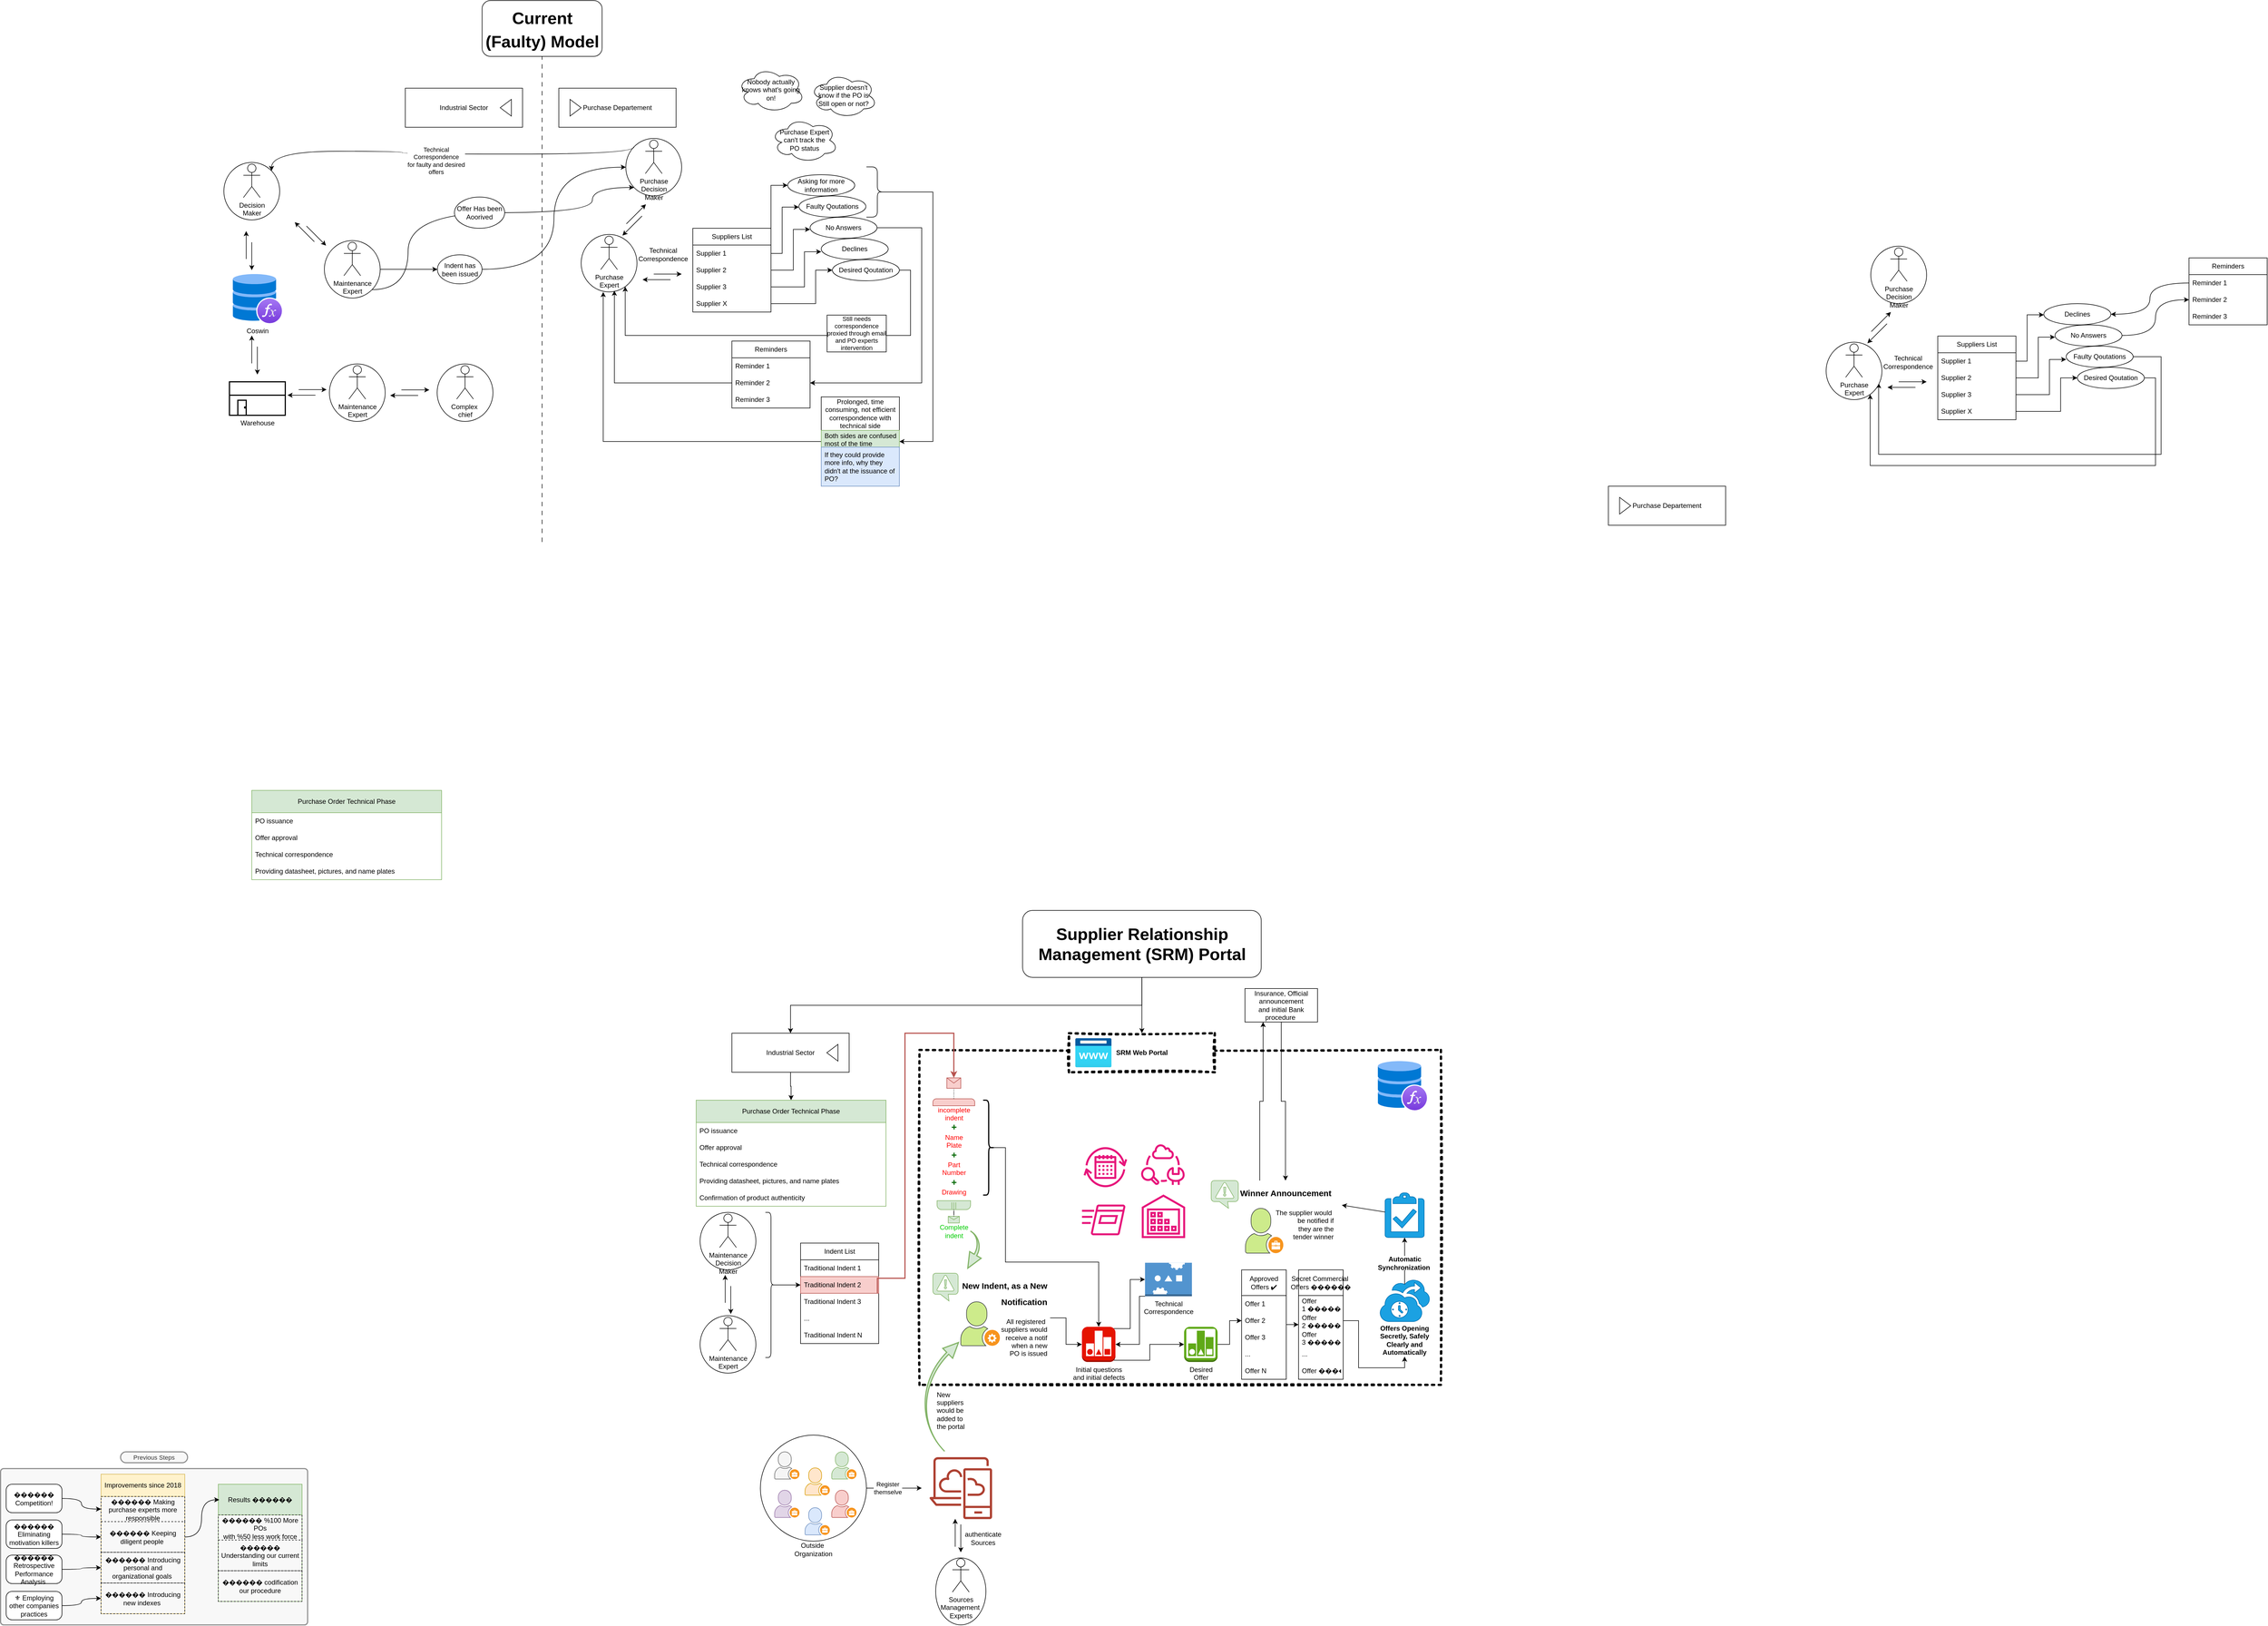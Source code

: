 <mxfile version="22.0.2" type="github">
  <diagram name="Page-1" id="2KHofViqdArEMS4rhggh">
    <mxGraphModel dx="1712" dy="881" grid="1" gridSize="10" guides="1" tooltips="1" connect="1" arrows="1" fold="1" page="0" pageScale="1" pageWidth="850" pageHeight="1100" math="0" shadow="0">
      <root>
        <mxCell id="0" />
        <mxCell id="1" parent="0" />
        <mxCell id="0r7z-0_3qB-ygy4cehF7-33" value="" style="rounded=1;whiteSpace=wrap;html=1;fontFamily=Helvetica;fontSize=11;fontColor=#333333;fillColor=#f5f5f5;arcSize=2;strokeWidth=2;perimeterSpacing=1;opacity=70;strokeColor=#666666;" parent="1" vertex="1">
          <mxGeometry x="-890" y="2340" width="550" height="280" as="geometry" />
        </mxCell>
        <mxCell id="em5qXoiyjJYaxzW7Eebe-9" value="" style="rounded=0;whiteSpace=wrap;html=1;sketch=1;curveFitting=1;jiggle=2;dashed=1;dashPattern=1 2;strokeWidth=4;arcSize=5;fillColor=none;" parent="1" vertex="1">
          <mxGeometry x="756" y="1590" width="934" height="600" as="geometry" />
        </mxCell>
        <mxCell id="c8slE1L9noB9dwJdRd24-46" style="edgeStyle=orthogonalEdgeStyle;rounded=0;orthogonalLoop=1;jettySize=auto;html=1;exitX=1;exitY=0.5;exitDx=0;exitDy=0;entryX=0;entryY=0.5;entryDx=0;entryDy=0;curved=1;" parent="1" source="c8slE1L9noB9dwJdRd24-1" target="c8slE1L9noB9dwJdRd24-59" edge="1">
          <mxGeometry relative="1" as="geometry" />
        </mxCell>
        <mxCell id="c8slE1L9noB9dwJdRd24-1" value="Indent has been issued" style="ellipse;whiteSpace=wrap;html=1;" parent="1" vertex="1">
          <mxGeometry x="-107.5" y="165.5" width="80" height="52" as="geometry" />
        </mxCell>
        <mxCell id="c8slE1L9noB9dwJdRd24-6" value="" style="endArrow=none;dashed=1;html=1;rounded=0;dashPattern=8 8;" parent="1" edge="1">
          <mxGeometry width="50" height="50" relative="1" as="geometry">
            <mxPoint x="80" y="680" as="sourcePoint" />
            <mxPoint x="80" y="-290" as="targetPoint" />
          </mxGeometry>
        </mxCell>
        <mxCell id="c8slE1L9noB9dwJdRd24-7" value="Purchase Departement" style="html=1;whiteSpace=wrap;container=1;recursiveResize=0;collapsible=0;" parent="1" vertex="1">
          <mxGeometry x="110" y="-133" width="210" height="70" as="geometry" />
        </mxCell>
        <mxCell id="c8slE1L9noB9dwJdRd24-8" value="" style="triangle;html=1;whiteSpace=wrap;" parent="c8slE1L9noB9dwJdRd24-7" vertex="1">
          <mxGeometry x="20" y="20" width="20" height="30" as="geometry" />
        </mxCell>
        <mxCell id="c8slE1L9noB9dwJdRd24-9" value="Industrial Sector" style="html=1;whiteSpace=wrap;container=1;recursiveResize=0;collapsible=0;" parent="1" vertex="1">
          <mxGeometry x="-165" y="-133" width="210" height="70" as="geometry" />
        </mxCell>
        <mxCell id="c8slE1L9noB9dwJdRd24-10" value="" style="triangle;html=1;whiteSpace=wrap;rotation=-180;" parent="c8slE1L9noB9dwJdRd24-9" vertex="1">
          <mxGeometry x="170" y="20" width="20" height="30" as="geometry" />
        </mxCell>
        <mxCell id="6I2EwaOY1wd-wpL0W01F-11" style="edgeStyle=orthogonalEdgeStyle;rounded=0;orthogonalLoop=1;jettySize=auto;html=1;exitX=1;exitY=0;exitDx=0;exitDy=0;entryX=0;entryY=0.5;entryDx=0;entryDy=0;" parent="1" source="c8slE1L9noB9dwJdRd24-14" target="6I2EwaOY1wd-wpL0W01F-10" edge="1">
          <mxGeometry relative="1" as="geometry" />
        </mxCell>
        <mxCell id="c8slE1L9noB9dwJdRd24-14" value="Suppliers List" style="swimlane;fontStyle=0;childLayout=stackLayout;horizontal=1;startSize=30;horizontalStack=0;resizeParent=1;resizeParentMax=0;resizeLast=0;collapsible=1;marginBottom=0;whiteSpace=wrap;html=1;" parent="1" vertex="1">
          <mxGeometry x="350" y="118" width="140" height="150" as="geometry" />
        </mxCell>
        <mxCell id="c8slE1L9noB9dwJdRd24-23" style="edgeStyle=orthogonalEdgeStyle;rounded=0;orthogonalLoop=1;jettySize=auto;html=1;exitX=1;exitY=0.5;exitDx=0;exitDy=0;" parent="c8slE1L9noB9dwJdRd24-14" source="c8slE1L9noB9dwJdRd24-15" edge="1">
          <mxGeometry relative="1" as="geometry">
            <mxPoint x="190" y="-38" as="targetPoint" />
            <Array as="points">
              <mxPoint x="160" y="45" />
              <mxPoint x="160" y="-38" />
            </Array>
          </mxGeometry>
        </mxCell>
        <mxCell id="c8slE1L9noB9dwJdRd24-15" value="&lt;div&gt;Supplier 1&lt;/div&gt;" style="text;strokeColor=none;fillColor=none;align=left;verticalAlign=middle;spacingLeft=4;spacingRight=4;overflow=hidden;points=[[0,0.5],[1,0.5]];portConstraint=eastwest;rotatable=0;whiteSpace=wrap;html=1;" parent="c8slE1L9noB9dwJdRd24-14" vertex="1">
          <mxGeometry y="30" width="140" height="30" as="geometry" />
        </mxCell>
        <mxCell id="c8slE1L9noB9dwJdRd24-28" style="edgeStyle=orthogonalEdgeStyle;rounded=0;orthogonalLoop=1;jettySize=auto;html=1;exitX=1;exitY=0.5;exitDx=0;exitDy=0;" parent="c8slE1L9noB9dwJdRd24-14" source="c8slE1L9noB9dwJdRd24-21" edge="1">
          <mxGeometry relative="1" as="geometry">
            <mxPoint x="210" y="2" as="targetPoint" />
            <Array as="points">
              <mxPoint x="180" y="75" />
              <mxPoint x="180" y="2" />
            </Array>
          </mxGeometry>
        </mxCell>
        <mxCell id="c8slE1L9noB9dwJdRd24-21" value="&lt;div&gt;Supplier 2&lt;br&gt;&lt;/div&gt;" style="text;strokeColor=none;fillColor=none;align=left;verticalAlign=middle;spacingLeft=4;spacingRight=4;overflow=hidden;points=[[0,0.5],[1,0.5]];portConstraint=eastwest;rotatable=0;whiteSpace=wrap;html=1;" parent="c8slE1L9noB9dwJdRd24-14" vertex="1">
          <mxGeometry y="60" width="140" height="30" as="geometry" />
        </mxCell>
        <mxCell id="c8slE1L9noB9dwJdRd24-30" style="edgeStyle=orthogonalEdgeStyle;rounded=0;orthogonalLoop=1;jettySize=auto;html=1;exitX=1;exitY=0.5;exitDx=0;exitDy=0;" parent="c8slE1L9noB9dwJdRd24-14" source="c8slE1L9noB9dwJdRd24-16" edge="1">
          <mxGeometry relative="1" as="geometry">
            <mxPoint x="230" y="42" as="targetPoint" />
            <Array as="points">
              <mxPoint x="200" y="105" />
              <mxPoint x="200" y="42" />
            </Array>
          </mxGeometry>
        </mxCell>
        <mxCell id="c8slE1L9noB9dwJdRd24-16" value="&lt;div&gt;Supplier 3&lt;br&gt;&lt;/div&gt;" style="text;strokeColor=none;fillColor=none;align=left;verticalAlign=middle;spacingLeft=4;spacingRight=4;overflow=hidden;points=[[0,0.5],[1,0.5]];portConstraint=eastwest;rotatable=0;whiteSpace=wrap;html=1;" parent="c8slE1L9noB9dwJdRd24-14" vertex="1">
          <mxGeometry y="90" width="140" height="30" as="geometry" />
        </mxCell>
        <mxCell id="c8slE1L9noB9dwJdRd24-17" value="Supplier X" style="text;strokeColor=none;fillColor=none;align=left;verticalAlign=middle;spacingLeft=4;spacingRight=4;overflow=hidden;points=[[0,0.5],[1,0.5]];portConstraint=eastwest;rotatable=0;whiteSpace=wrap;html=1;" parent="c8slE1L9noB9dwJdRd24-14" vertex="1">
          <mxGeometry y="120" width="140" height="30" as="geometry" />
        </mxCell>
        <mxCell id="c8slE1L9noB9dwJdRd24-24" value="Faulty Qoutations" style="ellipse;whiteSpace=wrap;html=1;" parent="1" vertex="1">
          <mxGeometry x="540" y="60" width="120" height="38" as="geometry" />
        </mxCell>
        <mxCell id="c8slE1L9noB9dwJdRd24-25" value="&lt;div&gt;Technical&lt;/div&gt;&lt;div&gt;Correspondence&lt;br&gt;&lt;/div&gt;" style="text;html=1;strokeColor=none;fillColor=none;align=center;verticalAlign=middle;whiteSpace=wrap;rounded=0;" parent="1" vertex="1">
          <mxGeometry x="267" y="150" width="60" height="30" as="geometry" />
        </mxCell>
        <mxCell id="6I2EwaOY1wd-wpL0W01F-8" style="edgeStyle=orthogonalEdgeStyle;rounded=0;orthogonalLoop=1;jettySize=auto;html=1;exitX=1;exitY=0.5;exitDx=0;exitDy=0;entryX=1;entryY=0.5;entryDx=0;entryDy=0;" parent="1" source="c8slE1L9noB9dwJdRd24-29" target="c8slE1L9noB9dwJdRd24-73" edge="1">
          <mxGeometry relative="1" as="geometry">
            <Array as="points">
              <mxPoint x="760" y="117" />
              <mxPoint x="760" y="395" />
            </Array>
          </mxGeometry>
        </mxCell>
        <mxCell id="c8slE1L9noB9dwJdRd24-29" value="No Answers" style="ellipse;whiteSpace=wrap;html=1;" parent="1" vertex="1">
          <mxGeometry x="560" y="98" width="120" height="38" as="geometry" />
        </mxCell>
        <mxCell id="c8slE1L9noB9dwJdRd24-31" value="Declines" style="ellipse;whiteSpace=wrap;html=1;" parent="1" vertex="1">
          <mxGeometry x="580" y="136" width="120" height="38" as="geometry" />
        </mxCell>
        <mxCell id="c8slE1L9noB9dwJdRd24-81" style="edgeStyle=orthogonalEdgeStyle;rounded=0;orthogonalLoop=1;jettySize=auto;html=1;exitX=1;exitY=0.5;exitDx=0;exitDy=0;entryX=0.789;entryY=0.908;entryDx=0;entryDy=0;entryPerimeter=0;" parent="1" source="c8slE1L9noB9dwJdRd24-34" target="c8slE1L9noB9dwJdRd24-44" edge="1">
          <mxGeometry relative="1" as="geometry">
            <Array as="points">
              <mxPoint x="740" y="193" />
              <mxPoint x="740" y="310" />
              <mxPoint x="229" y="310" />
            </Array>
          </mxGeometry>
        </mxCell>
        <mxCell id="6I2EwaOY1wd-wpL0W01F-12" value="Still needs &lt;br&gt;correspondence&lt;br&gt;proxied through email &lt;br&gt;and PO experts&lt;br&gt;intervention" style="edgeLabel;html=1;align=center;verticalAlign=middle;resizable=0;points=[];labelBorderColor=default;" parent="c8slE1L9noB9dwJdRd24-81" vertex="1" connectable="0">
          <mxGeometry x="-0.362" y="-4" relative="1" as="geometry">
            <mxPoint as="offset" />
          </mxGeometry>
        </mxCell>
        <mxCell id="c8slE1L9noB9dwJdRd24-34" value="Desired Qoutation" style="ellipse;whiteSpace=wrap;html=1;" parent="1" vertex="1">
          <mxGeometry x="600" y="174" width="120" height="38" as="geometry" />
        </mxCell>
        <mxCell id="c8slE1L9noB9dwJdRd24-33" style="edgeStyle=orthogonalEdgeStyle;rounded=0;orthogonalLoop=1;jettySize=auto;html=1;exitX=1;exitY=0.5;exitDx=0;exitDy=0;entryX=0;entryY=0.5;entryDx=0;entryDy=0;" parent="1" source="c8slE1L9noB9dwJdRd24-17" target="c8slE1L9noB9dwJdRd24-34" edge="1">
          <mxGeometry relative="1" as="geometry">
            <mxPoint x="600" y="200" as="targetPoint" />
            <Array as="points">
              <mxPoint x="570" y="253" />
              <mxPoint x="570" y="193" />
            </Array>
          </mxGeometry>
        </mxCell>
        <mxCell id="c8slE1L9noB9dwJdRd24-42" value="" style="group" parent="1" vertex="1" connectable="0">
          <mxGeometry x="-310" y="140" width="100" height="103" as="geometry" />
        </mxCell>
        <mxCell id="c8slE1L9noB9dwJdRd24-40" value="" style="ellipse;whiteSpace=wrap;html=1;" parent="c8slE1L9noB9dwJdRd24-42" vertex="1">
          <mxGeometry width="100" height="103" as="geometry" />
        </mxCell>
        <mxCell id="c8slE1L9noB9dwJdRd24-37" value="&lt;div&gt;Maintenance&lt;/div&gt;&lt;div&gt;Expert&lt;br&gt;&lt;/div&gt;" style="shape=umlActor;verticalLabelPosition=bottom;verticalAlign=top;html=1;outlineConnect=0;" parent="c8slE1L9noB9dwJdRd24-42" vertex="1">
          <mxGeometry x="35" y="3" width="30" height="60" as="geometry" />
        </mxCell>
        <mxCell id="c8slE1L9noB9dwJdRd24-43" value="" style="group" parent="1" vertex="1" connectable="0">
          <mxGeometry x="150" y="129" width="100" height="103" as="geometry" />
        </mxCell>
        <mxCell id="c8slE1L9noB9dwJdRd24-44" value="" style="ellipse;whiteSpace=wrap;html=1;" parent="c8slE1L9noB9dwJdRd24-43" vertex="1">
          <mxGeometry width="100" height="103" as="geometry" />
        </mxCell>
        <mxCell id="c8slE1L9noB9dwJdRd24-45" value="&lt;div&gt;Purchase&lt;/div&gt;&lt;div&gt;Expert&lt;br&gt;&lt;/div&gt;" style="shape=umlActor;verticalLabelPosition=bottom;verticalAlign=top;html=1;outlineConnect=0;" parent="c8slE1L9noB9dwJdRd24-43" vertex="1">
          <mxGeometry x="35" y="3" width="30" height="60" as="geometry" />
        </mxCell>
        <mxCell id="c8slE1L9noB9dwJdRd24-48" value="" style="group" parent="1" vertex="1" connectable="0">
          <mxGeometry x="-490" width="100" height="103" as="geometry" />
        </mxCell>
        <mxCell id="c8slE1L9noB9dwJdRd24-49" value="" style="ellipse;whiteSpace=wrap;html=1;" parent="c8slE1L9noB9dwJdRd24-48" vertex="1">
          <mxGeometry width="100" height="103" as="geometry" />
        </mxCell>
        <mxCell id="c8slE1L9noB9dwJdRd24-50" value="&lt;div&gt;&lt;span style=&quot;background-color: initial;&quot;&gt;Decision&lt;/span&gt;&lt;br&gt;&lt;/div&gt;&lt;div&gt;Maker&lt;br&gt;&lt;/div&gt;" style="shape=umlActor;verticalLabelPosition=bottom;verticalAlign=top;html=1;outlineConnect=0;" parent="c8slE1L9noB9dwJdRd24-48" vertex="1">
          <mxGeometry x="35" y="3" width="30" height="60" as="geometry" />
        </mxCell>
        <mxCell id="c8slE1L9noB9dwJdRd24-53" value="" style="group;rotation=45;" parent="1" vertex="1" connectable="0">
          <mxGeometry x="-370" y="123" width="70" height="10" as="geometry" />
        </mxCell>
        <mxCell id="c8slE1L9noB9dwJdRd24-51" value="" style="endArrow=classic;html=1;rounded=0;" parent="c8slE1L9noB9dwJdRd24-53" edge="1">
          <mxGeometry width="50" height="50" relative="1" as="geometry">
            <mxPoint x="28" y="-9" as="sourcePoint" />
            <mxPoint x="63" y="26" as="targetPoint" />
          </mxGeometry>
        </mxCell>
        <mxCell id="c8slE1L9noB9dwJdRd24-52" value="" style="endArrow=classic;html=1;rounded=0;" parent="c8slE1L9noB9dwJdRd24-53" edge="1">
          <mxGeometry width="50" height="50" relative="1" as="geometry">
            <mxPoint x="42" y="19" as="sourcePoint" />
            <mxPoint x="7" y="-16" as="targetPoint" />
          </mxGeometry>
        </mxCell>
        <mxCell id="c8slE1L9noB9dwJdRd24-54" style="edgeStyle=orthogonalEdgeStyle;rounded=0;orthogonalLoop=1;jettySize=auto;html=1;exitX=1;exitY=0.5;exitDx=0;exitDy=0;entryX=0;entryY=0.5;entryDx=0;entryDy=0;" parent="1" source="c8slE1L9noB9dwJdRd24-40" target="c8slE1L9noB9dwJdRd24-1" edge="1">
          <mxGeometry relative="1" as="geometry" />
        </mxCell>
        <mxCell id="c8slE1L9noB9dwJdRd24-55" value="" style="group;rotation=-45;" parent="1" vertex="1" connectable="0">
          <mxGeometry x="210" y="98" width="70" height="10" as="geometry" />
        </mxCell>
        <mxCell id="c8slE1L9noB9dwJdRd24-56" value="" style="endArrow=classic;html=1;rounded=0;" parent="c8slE1L9noB9dwJdRd24-55" edge="1">
          <mxGeometry width="50" height="50" relative="1" as="geometry">
            <mxPoint x="21" y="12" as="sourcePoint" />
            <mxPoint x="56" y="-23" as="targetPoint" />
          </mxGeometry>
        </mxCell>
        <mxCell id="c8slE1L9noB9dwJdRd24-57" value="" style="endArrow=classic;html=1;rounded=0;" parent="c8slE1L9noB9dwJdRd24-55" edge="1">
          <mxGeometry width="50" height="50" relative="1" as="geometry">
            <mxPoint x="49" y="-2" as="sourcePoint" />
            <mxPoint x="14" y="33" as="targetPoint" />
          </mxGeometry>
        </mxCell>
        <mxCell id="c8slE1L9noB9dwJdRd24-58" value="" style="group" parent="1" vertex="1" connectable="0">
          <mxGeometry x="230" y="-43" width="100" height="103" as="geometry" />
        </mxCell>
        <mxCell id="c8slE1L9noB9dwJdRd24-59" value="" style="ellipse;whiteSpace=wrap;html=1;" parent="c8slE1L9noB9dwJdRd24-58" vertex="1">
          <mxGeometry width="100" height="103" as="geometry" />
        </mxCell>
        <mxCell id="c8slE1L9noB9dwJdRd24-60" value="&lt;div&gt;Purchase&lt;/div&gt;&lt;div&gt;Decision&lt;/div&gt;&lt;div&gt;Maker&lt;br&gt;&lt;/div&gt;" style="shape=umlActor;verticalLabelPosition=bottom;verticalAlign=top;html=1;outlineConnect=0;" parent="c8slE1L9noB9dwJdRd24-58" vertex="1">
          <mxGeometry x="35" y="3" width="30" height="60" as="geometry" />
        </mxCell>
        <mxCell id="c8slE1L9noB9dwJdRd24-61" value="&lt;font style=&quot;font-size: 30px;&quot;&gt;Current (Faulty) Model&lt;/font&gt;" style="rounded=1;whiteSpace=wrap;html=1;fontStyle=1;fontSize=35;" parent="1" vertex="1">
          <mxGeometry x="-27.5" y="-290" width="215" height="100" as="geometry" />
        </mxCell>
        <mxCell id="c8slE1L9noB9dwJdRd24-64" value="" style="group;rotation=0;" parent="1" vertex="1" connectable="0">
          <mxGeometry x="260" y="200" width="70" height="10" as="geometry" />
        </mxCell>
        <mxCell id="c8slE1L9noB9dwJdRd24-65" value="" style="endArrow=classic;html=1;rounded=0;" parent="c8slE1L9noB9dwJdRd24-64" edge="1">
          <mxGeometry width="50" height="50" relative="1" as="geometry">
            <mxPoint x="20" as="sourcePoint" />
            <mxPoint x="70" as="targetPoint" />
          </mxGeometry>
        </mxCell>
        <mxCell id="c8slE1L9noB9dwJdRd24-66" value="" style="endArrow=classic;html=1;rounded=0;" parent="c8slE1L9noB9dwJdRd24-64" edge="1">
          <mxGeometry width="50" height="50" relative="1" as="geometry">
            <mxPoint x="50" y="10" as="sourcePoint" />
            <mxPoint y="10" as="targetPoint" />
          </mxGeometry>
        </mxCell>
        <mxCell id="c8slE1L9noB9dwJdRd24-69" value="Reminders" style="swimlane;fontStyle=0;childLayout=stackLayout;horizontal=1;startSize=30;horizontalStack=0;resizeParent=1;resizeParentMax=0;resizeLast=0;collapsible=1;marginBottom=0;whiteSpace=wrap;html=1;" parent="1" vertex="1">
          <mxGeometry x="420" y="320" width="140" height="120" as="geometry" />
        </mxCell>
        <mxCell id="c8slE1L9noB9dwJdRd24-70" value="Reminder 1" style="text;strokeColor=none;fillColor=none;align=left;verticalAlign=middle;spacingLeft=4;spacingRight=4;overflow=hidden;points=[[0,0.5],[1,0.5]];portConstraint=eastwest;rotatable=0;whiteSpace=wrap;html=1;" parent="c8slE1L9noB9dwJdRd24-69" vertex="1">
          <mxGeometry y="30" width="140" height="30" as="geometry" />
        </mxCell>
        <mxCell id="c8slE1L9noB9dwJdRd24-73" value="Reminder 2" style="text;strokeColor=none;fillColor=none;align=left;verticalAlign=middle;spacingLeft=4;spacingRight=4;overflow=hidden;points=[[0,0.5],[1,0.5]];portConstraint=eastwest;rotatable=0;whiteSpace=wrap;html=1;" parent="c8slE1L9noB9dwJdRd24-69" vertex="1">
          <mxGeometry y="60" width="140" height="30" as="geometry" />
        </mxCell>
        <mxCell id="c8slE1L9noB9dwJdRd24-74" value="Reminder 3" style="text;strokeColor=none;fillColor=none;align=left;verticalAlign=middle;spacingLeft=4;spacingRight=4;overflow=hidden;points=[[0,0.5],[1,0.5]];portConstraint=eastwest;rotatable=0;whiteSpace=wrap;html=1;" parent="c8slE1L9noB9dwJdRd24-69" vertex="1">
          <mxGeometry y="90" width="140" height="30" as="geometry" />
        </mxCell>
        <mxCell id="c8slE1L9noB9dwJdRd24-82" style="edgeStyle=orthogonalEdgeStyle;rounded=0;orthogonalLoop=1;jettySize=auto;html=1;exitX=0;exitY=0;exitDx=0;exitDy=0;entryX=1;entryY=0;entryDx=0;entryDy=0;curved=1;" parent="1" source="c8slE1L9noB9dwJdRd24-59" target="c8slE1L9noB9dwJdRd24-49" edge="1">
          <mxGeometry relative="1" as="geometry">
            <Array as="points">
              <mxPoint x="245" y="-15" />
              <mxPoint x="-170" y="-15" />
              <mxPoint x="-170" y="-20" />
              <mxPoint x="-405" y="-20" />
            </Array>
          </mxGeometry>
        </mxCell>
        <mxCell id="c8slE1L9noB9dwJdRd24-83" value="&lt;div&gt;Technical&lt;/div&gt;&lt;div&gt;Correspondence&lt;/div&gt;&lt;div&gt;for faulty and desired&lt;/div&gt;&lt;div&gt;offers&lt;br&gt;&lt;/div&gt;" style="edgeLabel;html=1;align=center;verticalAlign=middle;resizable=0;points=[];" parent="c8slE1L9noB9dwJdRd24-82" vertex="1" connectable="0">
          <mxGeometry x="0.048" y="12" relative="1" as="geometry">
            <mxPoint as="offset" />
          </mxGeometry>
        </mxCell>
        <mxCell id="vh4l8K26gaCXzMAg0qhR-1" style="edgeStyle=orthogonalEdgeStyle;rounded=0;orthogonalLoop=1;jettySize=auto;html=1;exitX=1;exitY=1;exitDx=0;exitDy=0;entryX=0;entryY=1;entryDx=0;entryDy=0;curved=1;" parent="1" source="c8slE1L9noB9dwJdRd24-40" target="c8slE1L9noB9dwJdRd24-59" edge="1">
          <mxGeometry relative="1" as="geometry">
            <Array as="points">
              <mxPoint x="-160" y="228" />
              <mxPoint x="-160" y="90" />
              <mxPoint x="170" y="90" />
              <mxPoint x="170" y="45" />
            </Array>
          </mxGeometry>
        </mxCell>
        <mxCell id="vh4l8K26gaCXzMAg0qhR-2" value="" style="edgeLabel;html=1;align=center;verticalAlign=middle;resizable=0;points=[];fontSize=12;fillColor=default;strokeColor=default;" parent="vh4l8K26gaCXzMAg0qhR-1" vertex="1" connectable="0">
          <mxGeometry x="-0.009" y="-1" relative="1" as="geometry">
            <mxPoint as="offset" />
          </mxGeometry>
        </mxCell>
        <mxCell id="vh4l8K26gaCXzMAg0qhR-3" value="&lt;div&gt;Offer Has been &lt;br&gt;&lt;/div&gt;&lt;div&gt;Aoorived&lt;br&gt;&lt;/div&gt;" style="ellipse;whiteSpace=wrap;html=1;" parent="1" vertex="1">
          <mxGeometry x="-77" y="62" width="90" height="56" as="geometry" />
        </mxCell>
        <mxCell id="vh4l8K26gaCXzMAg0qhR-4" value="Purchase Order Technical Phase" style="swimlane;fontStyle=0;childLayout=stackLayout;horizontal=1;startSize=40;horizontalStack=0;resizeParent=1;resizeParentMax=0;resizeLast=0;collapsible=1;marginBottom=0;whiteSpace=wrap;html=1;fillColor=#d5e8d4;strokeColor=#82b366;" parent="1" vertex="1">
          <mxGeometry x="-440" y="1125" width="340" height="160" as="geometry" />
        </mxCell>
        <mxCell id="vh4l8K26gaCXzMAg0qhR-5" value="PO issuance " style="text;strokeColor=none;fillColor=none;align=left;verticalAlign=middle;spacingLeft=4;spacingRight=4;overflow=hidden;points=[[0,0.5],[1,0.5]];portConstraint=eastwest;rotatable=0;whiteSpace=wrap;html=1;" parent="vh4l8K26gaCXzMAg0qhR-4" vertex="1">
          <mxGeometry y="40" width="340" height="30" as="geometry" />
        </mxCell>
        <mxCell id="vh4l8K26gaCXzMAg0qhR-6" value="Offer approval" style="text;strokeColor=none;fillColor=none;align=left;verticalAlign=middle;spacingLeft=4;spacingRight=4;overflow=hidden;points=[[0,0.5],[1,0.5]];portConstraint=eastwest;rotatable=0;whiteSpace=wrap;html=1;" parent="vh4l8K26gaCXzMAg0qhR-4" vertex="1">
          <mxGeometry y="70" width="340" height="30" as="geometry" />
        </mxCell>
        <mxCell id="vh4l8K26gaCXzMAg0qhR-7" value="Technical correspondence" style="text;strokeColor=none;fillColor=none;align=left;verticalAlign=middle;spacingLeft=4;spacingRight=4;overflow=hidden;points=[[0,0.5],[1,0.5]];portConstraint=eastwest;rotatable=0;whiteSpace=wrap;html=1;" parent="vh4l8K26gaCXzMAg0qhR-4" vertex="1">
          <mxGeometry y="100" width="340" height="30" as="geometry" />
        </mxCell>
        <mxCell id="vh4l8K26gaCXzMAg0qhR-8" value="Providing datasheet, pictures, and name plates" style="text;strokeColor=none;fillColor=none;align=left;verticalAlign=middle;spacingLeft=4;spacingRight=4;overflow=hidden;points=[[0,0.5],[1,0.5]];portConstraint=eastwest;rotatable=0;whiteSpace=wrap;html=1;" parent="vh4l8K26gaCXzMAg0qhR-4" vertex="1">
          <mxGeometry y="130" width="340" height="30" as="geometry" />
        </mxCell>
        <mxCell id="vh4l8K26gaCXzMAg0qhR-70" value="Purchase Departement" style="html=1;whiteSpace=wrap;container=1;recursiveResize=0;collapsible=0;" parent="1" vertex="1">
          <mxGeometry x="1990" y="580" width="210" height="70" as="geometry" />
        </mxCell>
        <mxCell id="vh4l8K26gaCXzMAg0qhR-71" value="" style="triangle;html=1;whiteSpace=wrap;" parent="vh4l8K26gaCXzMAg0qhR-70" vertex="1">
          <mxGeometry x="20" y="20" width="20" height="30" as="geometry" />
        </mxCell>
        <mxCell id="em5qXoiyjJYaxzW7Eebe-1" style="edgeStyle=orthogonalEdgeStyle;rounded=0;orthogonalLoop=1;jettySize=auto;html=1;exitX=0.5;exitY=1;exitDx=0;exitDy=0;entryX=0.5;entryY=0;entryDx=0;entryDy=0;" parent="1" source="vh4l8K26gaCXzMAg0qhR-72" target="vh4l8K26gaCXzMAg0qhR-124" edge="1">
          <mxGeometry relative="1" as="geometry" />
        </mxCell>
        <mxCell id="vh4l8K26gaCXzMAg0qhR-72" value="Industrial Sector" style="html=1;whiteSpace=wrap;container=1;recursiveResize=0;collapsible=0;" parent="1" vertex="1">
          <mxGeometry x="420" y="1560" width="210" height="70" as="geometry" />
        </mxCell>
        <mxCell id="vh4l8K26gaCXzMAg0qhR-73" value="" style="triangle;html=1;whiteSpace=wrap;rotation=-180;" parent="vh4l8K26gaCXzMAg0qhR-72" vertex="1">
          <mxGeometry x="170" y="20" width="20" height="30" as="geometry" />
        </mxCell>
        <mxCell id="vh4l8K26gaCXzMAg0qhR-91" value="" style="group" parent="1" vertex="1" connectable="0">
          <mxGeometry x="363" y="2066" width="100" height="103" as="geometry" />
        </mxCell>
        <mxCell id="vh4l8K26gaCXzMAg0qhR-92" value="" style="ellipse;whiteSpace=wrap;html=1;" parent="vh4l8K26gaCXzMAg0qhR-91" vertex="1">
          <mxGeometry width="100" height="103" as="geometry" />
        </mxCell>
        <mxCell id="vh4l8K26gaCXzMAg0qhR-93" value="&lt;div&gt;Maintenance&lt;/div&gt;&lt;div&gt;Expert&lt;br&gt;&lt;/div&gt;" style="shape=umlActor;verticalLabelPosition=bottom;verticalAlign=top;html=1;outlineConnect=0;" parent="vh4l8K26gaCXzMAg0qhR-91" vertex="1">
          <mxGeometry x="35" y="3" width="30" height="60" as="geometry" />
        </mxCell>
        <mxCell id="vh4l8K26gaCXzMAg0qhR-97" value="" style="group" parent="1" vertex="1" connectable="0">
          <mxGeometry x="363" y="1881" width="100" height="103" as="geometry" />
        </mxCell>
        <mxCell id="vh4l8K26gaCXzMAg0qhR-98" value="" style="ellipse;whiteSpace=wrap;html=1;" parent="vh4l8K26gaCXzMAg0qhR-97" vertex="1">
          <mxGeometry width="100" height="103" as="geometry" />
        </mxCell>
        <mxCell id="vh4l8K26gaCXzMAg0qhR-99" value="&lt;div&gt;Maintenance&lt;/div&gt;&lt;div&gt;Decision&lt;/div&gt;&lt;div&gt;Maker&lt;br&gt;&lt;/div&gt;" style="shape=umlActor;verticalLabelPosition=bottom;verticalAlign=top;html=1;outlineConnect=0;" parent="vh4l8K26gaCXzMAg0qhR-97" vertex="1">
          <mxGeometry x="35" y="3" width="30" height="60" as="geometry" />
        </mxCell>
        <mxCell id="vh4l8K26gaCXzMAg0qhR-100" value="" style="group;rotation=90;" parent="1" vertex="1" connectable="0">
          <mxGeometry x="378" y="2023" width="70" height="10" as="geometry" />
        </mxCell>
        <mxCell id="vh4l8K26gaCXzMAg0qhR-101" value="" style="endArrow=classic;html=1;rounded=0;" parent="vh4l8K26gaCXzMAg0qhR-100" edge="1">
          <mxGeometry width="50" height="50" relative="1" as="geometry">
            <mxPoint x="40" y="-10" as="sourcePoint" />
            <mxPoint x="40" y="40" as="targetPoint" />
          </mxGeometry>
        </mxCell>
        <mxCell id="vh4l8K26gaCXzMAg0qhR-102" value="" style="endArrow=classic;html=1;rounded=0;" parent="vh4l8K26gaCXzMAg0qhR-100" edge="1">
          <mxGeometry width="50" height="50" relative="1" as="geometry">
            <mxPoint x="30" y="20" as="sourcePoint" />
            <mxPoint x="30" y="-30" as="targetPoint" />
          </mxGeometry>
        </mxCell>
        <mxCell id="0CzIIRdJtU4n0jjtj5bi-10" style="edgeStyle=orthogonalEdgeStyle;rounded=0;orthogonalLoop=1;jettySize=auto;html=1;exitX=0.5;exitY=1;exitDx=0;exitDy=0;entryX=0.5;entryY=0;entryDx=0;entryDy=0;" parent="1" source="vh4l8K26gaCXzMAg0qhR-110" target="vh4l8K26gaCXzMAg0qhR-145" edge="1">
          <mxGeometry relative="1" as="geometry" />
        </mxCell>
        <mxCell id="8ikLFIh58tmgPojaR6gJ-1" style="edgeStyle=orthogonalEdgeStyle;rounded=0;orthogonalLoop=1;jettySize=auto;html=1;exitX=0.5;exitY=1;exitDx=0;exitDy=0;entryX=0.5;entryY=0;entryDx=0;entryDy=0;" parent="1" source="vh4l8K26gaCXzMAg0qhR-110" target="vh4l8K26gaCXzMAg0qhR-72" edge="1">
          <mxGeometry relative="1" as="geometry" />
        </mxCell>
        <mxCell id="vh4l8K26gaCXzMAg0qhR-110" value="Supplier Relationship Management (SRM) Portal" style="rounded=1;whiteSpace=wrap;html=1;fontStyle=1;fontSize=30;" parent="1" vertex="1">
          <mxGeometry x="940.63" y="1340" width="427.5" height="120" as="geometry" />
        </mxCell>
        <mxCell id="vh4l8K26gaCXzMAg0qhR-124" value="Purchase Order Technical Phase" style="swimlane;fontStyle=0;childLayout=stackLayout;horizontal=1;startSize=40;horizontalStack=0;resizeParent=1;resizeParentMax=0;resizeLast=0;collapsible=1;marginBottom=0;whiteSpace=wrap;html=1;fillColor=#d5e8d4;strokeColor=#82b366;" parent="1" vertex="1">
          <mxGeometry x="356" y="1680" width="340" height="190" as="geometry" />
        </mxCell>
        <mxCell id="vh4l8K26gaCXzMAg0qhR-125" value="PO issuance " style="text;strokeColor=none;fillColor=none;align=left;verticalAlign=middle;spacingLeft=4;spacingRight=4;overflow=hidden;points=[[0,0.5],[1,0.5]];portConstraint=eastwest;rotatable=0;whiteSpace=wrap;html=1;" parent="vh4l8K26gaCXzMAg0qhR-124" vertex="1">
          <mxGeometry y="40" width="340" height="30" as="geometry" />
        </mxCell>
        <mxCell id="vh4l8K26gaCXzMAg0qhR-126" value="Offer approval" style="text;strokeColor=none;fillColor=none;align=left;verticalAlign=middle;spacingLeft=4;spacingRight=4;overflow=hidden;points=[[0,0.5],[1,0.5]];portConstraint=eastwest;rotatable=0;whiteSpace=wrap;html=1;" parent="vh4l8K26gaCXzMAg0qhR-124" vertex="1">
          <mxGeometry y="70" width="340" height="30" as="geometry" />
        </mxCell>
        <mxCell id="vh4l8K26gaCXzMAg0qhR-127" value="Technical correspondence" style="text;strokeColor=none;fillColor=none;align=left;verticalAlign=middle;spacingLeft=4;spacingRight=4;overflow=hidden;points=[[0,0.5],[1,0.5]];portConstraint=eastwest;rotatable=0;whiteSpace=wrap;html=1;" parent="vh4l8K26gaCXzMAg0qhR-124" vertex="1">
          <mxGeometry y="100" width="340" height="30" as="geometry" />
        </mxCell>
        <mxCell id="vh4l8K26gaCXzMAg0qhR-128" value="Providing datasheet, pictures, and name plates" style="text;strokeColor=none;fillColor=none;align=left;verticalAlign=middle;spacingLeft=4;spacingRight=4;overflow=hidden;points=[[0,0.5],[1,0.5]];portConstraint=eastwest;rotatable=0;whiteSpace=wrap;html=1;" parent="vh4l8K26gaCXzMAg0qhR-124" vertex="1">
          <mxGeometry y="130" width="340" height="30" as="geometry" />
        </mxCell>
        <mxCell id="em5qXoiyjJYaxzW7Eebe-2" value="Confirmation of product authenticity" style="text;strokeColor=none;fillColor=none;align=left;verticalAlign=middle;spacingLeft=4;spacingRight=4;overflow=hidden;points=[[0,0.5],[1,0.5]];portConstraint=eastwest;rotatable=0;whiteSpace=wrap;html=1;" parent="vh4l8K26gaCXzMAg0qhR-124" vertex="1">
          <mxGeometry y="160" width="340" height="30" as="geometry" />
        </mxCell>
        <mxCell id="22tc-IZOeCEdjyxs1V_F-13" style="edgeStyle=orthogonalEdgeStyle;rounded=0;orthogonalLoop=1;jettySize=auto;html=1;exitX=0.1;exitY=0.5;exitDx=0;exitDy=0;exitPerimeter=0;entryX=0;entryY=0.5;entryDx=0;entryDy=0;" parent="1" source="vh4l8K26gaCXzMAg0qhR-132" target="vh4l8K26gaCXzMAg0qhR-138" edge="1">
          <mxGeometry relative="1" as="geometry">
            <mxPoint x="510" y="2051" as="targetPoint" />
          </mxGeometry>
        </mxCell>
        <mxCell id="vh4l8K26gaCXzMAg0qhR-132" value="" style="shape=curlyBracket;whiteSpace=wrap;html=1;rounded=1;flipH=1;labelPosition=right;verticalLabelPosition=middle;align=left;verticalAlign=middle;" parent="1" vertex="1">
          <mxGeometry x="480" y="1881" width="20" height="260" as="geometry" />
        </mxCell>
        <mxCell id="vh4l8K26gaCXzMAg0qhR-134" value="Indent List" style="swimlane;fontStyle=0;childLayout=stackLayout;horizontal=1;startSize=30;horizontalStack=0;resizeParent=1;resizeParentMax=0;resizeLast=0;collapsible=1;marginBottom=0;whiteSpace=wrap;html=1;" parent="1" vertex="1">
          <mxGeometry x="543" y="1936" width="140" height="180" as="geometry" />
        </mxCell>
        <mxCell id="vh4l8K26gaCXzMAg0qhR-135" value="Traditional Indent 1" style="text;strokeColor=none;fillColor=none;align=left;verticalAlign=middle;spacingLeft=4;spacingRight=4;overflow=hidden;points=[[0,0.5],[1,0.5]];portConstraint=eastwest;rotatable=0;whiteSpace=wrap;html=1;" parent="vh4l8K26gaCXzMAg0qhR-134" vertex="1">
          <mxGeometry y="30" width="140" height="30" as="geometry" />
        </mxCell>
        <mxCell id="vh4l8K26gaCXzMAg0qhR-138" value="Traditional Indent 2" style="text;strokeColor=#b85450;fillColor=#f8cecc;align=left;verticalAlign=middle;spacingLeft=4;spacingRight=4;overflow=hidden;points=[[0,0.5],[1,0.5]];portConstraint=eastwest;rotatable=0;whiteSpace=wrap;html=1;" parent="vh4l8K26gaCXzMAg0qhR-134" vertex="1">
          <mxGeometry y="60" width="140" height="30" as="geometry" />
        </mxCell>
        <mxCell id="vh4l8K26gaCXzMAg0qhR-139" value="Traditional Indent 3" style="text;strokeColor=none;fillColor=none;align=left;verticalAlign=middle;spacingLeft=4;spacingRight=4;overflow=hidden;points=[[0,0.5],[1,0.5]];portConstraint=eastwest;rotatable=0;whiteSpace=wrap;html=1;" parent="vh4l8K26gaCXzMAg0qhR-134" vertex="1">
          <mxGeometry y="90" width="140" height="30" as="geometry" />
        </mxCell>
        <mxCell id="vh4l8K26gaCXzMAg0qhR-140" value="&lt;div align=&quot;center&quot;&gt;...&lt;br&gt;&lt;/div&gt;" style="text;strokeColor=none;fillColor=none;align=left;verticalAlign=middle;spacingLeft=4;spacingRight=4;overflow=hidden;points=[[0,0.5],[1,0.5]];portConstraint=eastwest;rotatable=0;whiteSpace=wrap;html=1;" parent="vh4l8K26gaCXzMAg0qhR-134" vertex="1">
          <mxGeometry y="120" width="140" height="30" as="geometry" />
        </mxCell>
        <mxCell id="vh4l8K26gaCXzMAg0qhR-141" value="Traditional Indent N" style="text;strokeColor=none;fillColor=none;align=left;verticalAlign=middle;spacingLeft=4;spacingRight=4;overflow=hidden;points=[[0,0.5],[1,0.5]];portConstraint=eastwest;rotatable=0;whiteSpace=wrap;html=1;" parent="vh4l8K26gaCXzMAg0qhR-134" vertex="1">
          <mxGeometry y="150" width="140" height="30" as="geometry" />
        </mxCell>
        <mxCell id="6I2EwaOY1wd-wpL0W01F-5" value="Purchase Expert&lt;br&gt;can&#39;t track the&lt;br&gt;PO status" style="ellipse;shape=cloud;whiteSpace=wrap;html=1;" parent="1" vertex="1">
          <mxGeometry x="490" y="-80" width="120" height="80" as="geometry" />
        </mxCell>
        <mxCell id="6I2EwaOY1wd-wpL0W01F-6" value="Supplier doesn&#39;t&lt;br&gt;know if the PO is&lt;br&gt;Still open or not?" style="ellipse;shape=cloud;whiteSpace=wrap;html=1;" parent="1" vertex="1">
          <mxGeometry x="560" y="-160" width="120" height="80" as="geometry" />
        </mxCell>
        <mxCell id="6I2EwaOY1wd-wpL0W01F-7" value="Nobody actually knows what&#39;s going&lt;br&gt;on!" style="ellipse;shape=cloud;whiteSpace=wrap;html=1;" parent="1" vertex="1">
          <mxGeometry x="430" y="-170" width="120" height="80" as="geometry" />
        </mxCell>
        <mxCell id="6I2EwaOY1wd-wpL0W01F-9" style="edgeStyle=orthogonalEdgeStyle;rounded=0;orthogonalLoop=1;jettySize=auto;html=1;exitX=0;exitY=0.5;exitDx=0;exitDy=0;entryX=0.595;entryY=0.978;entryDx=0;entryDy=0;entryPerimeter=0;" parent="1" source="c8slE1L9noB9dwJdRd24-73" target="c8slE1L9noB9dwJdRd24-44" edge="1">
          <mxGeometry relative="1" as="geometry" />
        </mxCell>
        <mxCell id="6I2EwaOY1wd-wpL0W01F-10" value="Asking for more information" style="ellipse;whiteSpace=wrap;html=1;" parent="1" vertex="1">
          <mxGeometry x="520" y="22" width="120" height="38" as="geometry" />
        </mxCell>
        <mxCell id="6I2EwaOY1wd-wpL0W01F-14" style="edgeStyle=orthogonalEdgeStyle;rounded=0;orthogonalLoop=1;jettySize=auto;html=1;exitX=0.1;exitY=0.5;exitDx=0;exitDy=0;exitPerimeter=0;entryX=1;entryY=0.5;entryDx=0;entryDy=0;" parent="1" source="6I2EwaOY1wd-wpL0W01F-13" target="6I2EwaOY1wd-wpL0W01F-15" edge="1">
          <mxGeometry relative="1" as="geometry">
            <mxPoint x="830" y="510" as="targetPoint" />
            <Array as="points">
              <mxPoint x="780" y="53" />
              <mxPoint x="780" y="500" />
            </Array>
          </mxGeometry>
        </mxCell>
        <mxCell id="6I2EwaOY1wd-wpL0W01F-13" value="" style="shape=curlyBracket;whiteSpace=wrap;html=1;rounded=1;flipH=1;labelPosition=right;verticalLabelPosition=middle;align=left;verticalAlign=middle;size=0.5;" parent="1" vertex="1">
          <mxGeometry x="661" y="8" width="39" height="90" as="geometry" />
        </mxCell>
        <mxCell id="6I2EwaOY1wd-wpL0W01F-19" style="edgeStyle=orthogonalEdgeStyle;rounded=0;orthogonalLoop=1;jettySize=auto;html=1;exitX=0;exitY=0.5;exitDx=0;exitDy=0;entryX=0.395;entryY=1.001;entryDx=0;entryDy=0;entryPerimeter=0;" parent="1" source="6I2EwaOY1wd-wpL0W01F-15" target="c8slE1L9noB9dwJdRd24-44" edge="1">
          <mxGeometry relative="1" as="geometry" />
        </mxCell>
        <mxCell id="6I2EwaOY1wd-wpL0W01F-15" value="Prolonged, time consuming, not efficient correspondence with technical side" style="swimlane;fontStyle=0;childLayout=stackLayout;horizontal=1;startSize=60;horizontalStack=0;resizeParent=1;resizeParentMax=0;resizeLast=0;collapsible=1;marginBottom=0;whiteSpace=wrap;html=1;" parent="1" vertex="1">
          <mxGeometry x="580" y="420" width="140" height="160" as="geometry" />
        </mxCell>
        <mxCell id="6I2EwaOY1wd-wpL0W01F-16" value="Both sides are confused most of the time" style="text;strokeColor=#82b366;fillColor=#d5e8d4;align=left;verticalAlign=middle;spacingLeft=4;spacingRight=4;overflow=hidden;points=[[0,0.5],[1,0.5]];portConstraint=eastwest;rotatable=0;whiteSpace=wrap;html=1;" parent="6I2EwaOY1wd-wpL0W01F-15" vertex="1">
          <mxGeometry y="60" width="140" height="30" as="geometry" />
        </mxCell>
        <mxCell id="6I2EwaOY1wd-wpL0W01F-20" value="If they could provide more info, why they didn&#39;t at the issuance of PO?" style="text;strokeColor=#6c8ebf;fillColor=#dae8fc;align=left;verticalAlign=middle;spacingLeft=4;spacingRight=4;overflow=hidden;points=[[0,0.5],[1,0.5]];portConstraint=eastwest;rotatable=0;whiteSpace=wrap;html=1;" parent="6I2EwaOY1wd-wpL0W01F-15" vertex="1">
          <mxGeometry y="90" width="140" height="70" as="geometry" />
        </mxCell>
        <mxCell id="em5qXoiyjJYaxzW7Eebe-22" value="" style="group" parent="1" vertex="1" connectable="0">
          <mxGeometry x="785" y="2500" width="90" height="120" as="geometry" />
        </mxCell>
        <mxCell id="em5qXoiyjJYaxzW7Eebe-11" value="Sources&lt;br&gt;Management&amp;nbsp;&lt;br&gt;Experts" style="shape=umlActor;verticalLabelPosition=bottom;verticalAlign=top;html=1;outlineConnect=0;" parent="em5qXoiyjJYaxzW7Eebe-22" vertex="1">
          <mxGeometry x="30" y="1.2" width="30" height="60" as="geometry" />
        </mxCell>
        <mxCell id="em5qXoiyjJYaxzW7Eebe-21" value="" style="ellipse;whiteSpace=wrap;html=1;fillColor=none;" parent="em5qXoiyjJYaxzW7Eebe-22" vertex="1">
          <mxGeometry width="90" height="120" as="geometry" />
        </mxCell>
        <mxCell id="em5qXoiyjJYaxzW7Eebe-24" value="" style="group" parent="1" vertex="1" connectable="0">
          <mxGeometry x="471" y="2280" width="190" height="190" as="geometry" />
        </mxCell>
        <mxCell id="em5qXoiyjJYaxzW7Eebe-23" value="" style="ellipse;whiteSpace=wrap;html=1;aspect=fixed;fillColor=none;" parent="em5qXoiyjJYaxzW7Eebe-24" vertex="1">
          <mxGeometry width="190" height="190" as="geometry" />
        </mxCell>
        <mxCell id="em5qXoiyjJYaxzW7Eebe-14" value="" style="shadow=0;dashed=0;html=1;labelPosition=center;verticalLabelPosition=bottom;verticalAlign=top;align=center;outlineConnect=0;shape=mxgraph.veeam.company_owner;fillColor=#f5f5f5;fontColor=#333333;strokeColor=#666666;" parent="em5qXoiyjJYaxzW7Eebe-24" vertex="1">
          <mxGeometry x="25.6" y="30" width="44.4" height="48.8" as="geometry" />
        </mxCell>
        <mxCell id="em5qXoiyjJYaxzW7Eebe-16" value="" style="shadow=0;dashed=0;html=1;strokeColor=#82b366;fillColor=#d5e8d4;labelPosition=center;verticalLabelPosition=bottom;verticalAlign=top;align=center;outlineConnect=0;shape=mxgraph.veeam.company_owner;" parent="em5qXoiyjJYaxzW7Eebe-24" vertex="1">
          <mxGeometry x="127.8" y="30" width="44.4" height="48.8" as="geometry" />
        </mxCell>
        <mxCell id="em5qXoiyjJYaxzW7Eebe-17" value="" style="shadow=0;dashed=0;html=1;strokeColor=#d79b00;fillColor=#ffe6cc;labelPosition=center;verticalLabelPosition=bottom;verticalAlign=top;align=center;outlineConnect=0;shape=mxgraph.veeam.company_owner;" parent="em5qXoiyjJYaxzW7Eebe-24" vertex="1">
          <mxGeometry x="80" y="58.8" width="44.4" height="48.8" as="geometry" />
        </mxCell>
        <mxCell id="em5qXoiyjJYaxzW7Eebe-18" value="" style="shadow=0;dashed=0;html=1;strokeColor=#b85450;fillColor=#f8cecc;labelPosition=center;verticalLabelPosition=bottom;verticalAlign=top;align=center;outlineConnect=0;shape=mxgraph.veeam.company_owner;" parent="em5qXoiyjJYaxzW7Eebe-24" vertex="1">
          <mxGeometry x="127.8" y="98.8" width="44.4" height="48.8" as="geometry" />
        </mxCell>
        <mxCell id="em5qXoiyjJYaxzW7Eebe-19" value="" style="shadow=0;dashed=0;html=1;strokeColor=#6c8ebf;fillColor=#dae8fc;labelPosition=center;verticalLabelPosition=bottom;verticalAlign=top;align=center;outlineConnect=0;shape=mxgraph.veeam.company_owner;" parent="em5qXoiyjJYaxzW7Eebe-24" vertex="1">
          <mxGeometry x="80" y="130" width="44.4" height="48.8" as="geometry" />
        </mxCell>
        <mxCell id="em5qXoiyjJYaxzW7Eebe-20" value="" style="shadow=0;dashed=0;html=1;strokeColor=#9673a6;fillColor=#e1d5e7;labelPosition=center;verticalLabelPosition=bottom;verticalAlign=top;align=center;outlineConnect=0;shape=mxgraph.veeam.company_owner;" parent="em5qXoiyjJYaxzW7Eebe-24" vertex="1">
          <mxGeometry x="25.6" y="98.8" width="44.4" height="48.8" as="geometry" />
        </mxCell>
        <mxCell id="em5qXoiyjJYaxzW7Eebe-28" value="Outside&amp;nbsp;&lt;br&gt;Organization" style="text;html=1;strokeColor=none;fillColor=none;align=center;verticalAlign=middle;whiteSpace=wrap;rounded=0;" parent="1" vertex="1">
          <mxGeometry x="536" y="2470" width="60" height="30" as="geometry" />
        </mxCell>
        <mxCell id="em5qXoiyjJYaxzW7Eebe-29" value="" style="sketch=0;points=[[0,0,0],[0.25,0,0],[0.5,0,0],[0.75,0,0],[1,0,0],[0,1,0],[0.25,1,0],[0.5,1,0],[0.75,1,0],[1,1,0],[0,0.25,0],[0,0.5,0],[0,0.75,0],[1,0.25,0],[1,0.5,0],[1,0.75,0]];outlineConnect=0;dashed=0;verticalLabelPosition=bottom;verticalAlign=top;align=center;html=1;fontSize=12;fontStyle=0;aspect=fixed;shape=mxgraph.aws4.resourceIcon;resIcon=mxgraph.aws4.desktop_and_app_streaming;fillColor=none;strokeColor=#ae4132;" parent="1" vertex="1">
          <mxGeometry x="760" y="2305" width="140" height="140" as="geometry" />
        </mxCell>
        <mxCell id="em5qXoiyjJYaxzW7Eebe-30" style="edgeStyle=orthogonalEdgeStyle;rounded=0;orthogonalLoop=1;jettySize=auto;html=1;exitX=1;exitY=0.5;exitDx=0;exitDy=0;entryX=0;entryY=0.5;entryDx=0;entryDy=0;entryPerimeter=0;" parent="1" source="em5qXoiyjJYaxzW7Eebe-23" target="em5qXoiyjJYaxzW7Eebe-29" edge="1">
          <mxGeometry relative="1" as="geometry" />
        </mxCell>
        <mxCell id="em5qXoiyjJYaxzW7Eebe-31" value="Register&lt;br&gt;themselve" style="edgeLabel;html=1;align=center;verticalAlign=middle;resizable=0;points=[];" parent="em5qXoiyjJYaxzW7Eebe-30" vertex="1" connectable="0">
          <mxGeometry x="0.065" y="1" relative="1" as="geometry">
            <mxPoint x="-15" y="1" as="offset" />
          </mxGeometry>
        </mxCell>
        <mxCell id="0CzIIRdJtU4n0jjtj5bi-3" value="" style="group" parent="1" vertex="1" connectable="0">
          <mxGeometry x="820" y="2430" width="10" height="60" as="geometry" />
        </mxCell>
        <mxCell id="0CzIIRdJtU4n0jjtj5bi-1" value="" style="endArrow=classic;html=1;rounded=0;" parent="0CzIIRdJtU4n0jjtj5bi-3" edge="1">
          <mxGeometry width="50" height="50" relative="1" as="geometry">
            <mxPoint y="50" as="sourcePoint" />
            <mxPoint as="targetPoint" />
          </mxGeometry>
        </mxCell>
        <mxCell id="0CzIIRdJtU4n0jjtj5bi-2" value="" style="endArrow=classic;html=1;rounded=0;" parent="0CzIIRdJtU4n0jjtj5bi-3" edge="1">
          <mxGeometry width="50" height="50" relative="1" as="geometry">
            <mxPoint x="10" y="10" as="sourcePoint" />
            <mxPoint x="10" y="60" as="targetPoint" />
          </mxGeometry>
        </mxCell>
        <mxCell id="0CzIIRdJtU4n0jjtj5bi-5" value="authenticate&lt;br&gt;Sources" style="text;html=1;strokeColor=none;fillColor=none;align=center;verticalAlign=middle;whiteSpace=wrap;rounded=0;" parent="1" vertex="1">
          <mxGeometry x="840" y="2450" width="60" height="30" as="geometry" />
        </mxCell>
        <mxCell id="8ikLFIh58tmgPojaR6gJ-3" value="" style="html=1;shadow=0;dashed=0;align=center;verticalAlign=middle;shape=mxgraph.arrows2.jumpInArrow;dy=2.5;dx=27.33;arrowHead=25;rotation=-45;strokeWidth=2;fillColor=#d5e8d4;strokeColor=#82b366;" parent="1" vertex="1">
          <mxGeometry x="731.34" y="2140.81" width="155.43" height="132.75" as="geometry" />
        </mxCell>
        <mxCell id="22tc-IZOeCEdjyxs1V_F-10" value="New suppliers would be added to the portal" style="text;html=1;strokeColor=none;fillColor=none;align=left;verticalAlign=middle;whiteSpace=wrap;rounded=0;" parent="1" vertex="1">
          <mxGeometry x="785" y="2220.75" width="60" height="30" as="geometry" />
        </mxCell>
        <mxCell id="22tc-IZOeCEdjyxs1V_F-25" style="edgeStyle=orthogonalEdgeStyle;rounded=0;orthogonalLoop=1;jettySize=auto;html=1;exitX=0.983;exitY=-0.022;exitDx=0;exitDy=0;entryX=0.5;entryY=0;entryDx=0;entryDy=0;fillColor=#f8cecc;strokeColor=#b85450;strokeWidth=2;exitPerimeter=0;" parent="1" source="vh4l8K26gaCXzMAg0qhR-139" edge="1">
          <mxGeometry relative="1" as="geometry">
            <Array as="points">
              <mxPoint x="730" y="1999" />
              <mxPoint x="730" y="1560" />
              <mxPoint x="818" y="1560" />
            </Array>
            <mxPoint x="670" y="2050" as="sourcePoint" />
            <mxPoint x="817.5" y="1640" as="targetPoint" />
          </mxGeometry>
        </mxCell>
        <mxCell id="vh4l8K26gaCXzMAg0qhR-145" value="SRM Web&amp;nbsp;Portal" style="html=1;whiteSpace=wrap;container=1;recursiveResize=0;collapsible=0;align=center;fontStyle=1;fillColor=default;rounded=0;dashed=1;dashPattern=1 2;strokeWidth=4;arcSize=5;sketch=1;curveFitting=1;jiggle=2;" parent="1" vertex="1">
          <mxGeometry x="1023.75" y="1560" width="261.25" height="70" as="geometry" />
        </mxCell>
        <mxCell id="vh4l8K26gaCXzMAg0qhR-146" value="" style="triangle;html=1;whiteSpace=wrap;rotation=90;" parent="vh4l8K26gaCXzMAg0qhR-145" vertex="1">
          <mxGeometry x="23" y="20" width="20" height="30" as="geometry" />
        </mxCell>
        <mxCell id="em5qXoiyjJYaxzW7Eebe-26" value="" style="image;aspect=fixed;html=1;points=[];align=center;fontSize=12;image=img/lib/azure2/app_services/App_Service_Domains.svg;" parent="vh4l8K26gaCXzMAg0qhR-145" vertex="1">
          <mxGeometry x="11.25" y="9" width="65" height="52" as="geometry" />
        </mxCell>
        <mxCell id="22tc-IZOeCEdjyxs1V_F-6" value="" style="html=1;shadow=0;dashed=0;align=center;verticalAlign=middle;shape=mxgraph.arrows2.jumpInArrow;dy=2.5;dx=27.33;arrowHead=23.83;rotation=120;strokeWidth=2;fillColor=#d5e8d4;strokeColor=#82b366;" parent="1" vertex="1">
          <mxGeometry x="820" y="1930" width="60" height="41.21" as="geometry" />
        </mxCell>
        <mxCell id="22tc-IZOeCEdjyxs1V_F-65" style="edgeStyle=orthogonalEdgeStyle;rounded=0;orthogonalLoop=1;jettySize=auto;html=1;exitX=0.95;exitY=0.05;exitDx=0;exitDy=0;exitPerimeter=0;entryX=0;entryY=0.5;entryDx=0;entryDy=0;entryPerimeter=0;" parent="1" source="22tc-IZOeCEdjyxs1V_F-8" target="22tc-IZOeCEdjyxs1V_F-15" edge="1">
          <mxGeometry relative="1" as="geometry" />
        </mxCell>
        <mxCell id="22tc-IZOeCEdjyxs1V_F-67" style="edgeStyle=orthogonalEdgeStyle;rounded=0;orthogonalLoop=1;jettySize=auto;html=1;exitX=0.95;exitY=0.95;exitDx=0;exitDy=0;exitPerimeter=0;entryX=0;entryY=0.5;entryDx=0;entryDy=0;entryPerimeter=0;" parent="1" source="22tc-IZOeCEdjyxs1V_F-8" target="22tc-IZOeCEdjyxs1V_F-9" edge="1">
          <mxGeometry relative="1" as="geometry" />
        </mxCell>
        <mxCell id="ZFazObrZqCkxkG09ijkU-59" style="edgeStyle=orthogonalEdgeStyle;rounded=0;orthogonalLoop=1;jettySize=auto;html=1;exitX=1;exitY=0.5;exitDx=0;exitDy=0;exitPerimeter=0;entryX=0;entryY=0.5;entryDx=0;entryDy=0;" parent="1" source="22tc-IZOeCEdjyxs1V_F-9" target="ZFazObrZqCkxkG09ijkU-48" edge="1">
          <mxGeometry relative="1" as="geometry" />
        </mxCell>
        <mxCell id="22tc-IZOeCEdjyxs1V_F-9" value="&lt;font color=&quot;#000000&quot;&gt;Desired&lt;br&gt;Offer&lt;/font&gt;" style="outlineConnect=0;dashed=0;verticalLabelPosition=bottom;verticalAlign=top;align=center;html=1;shape=mxgraph.aws3.desired_state;fillColor=#60a917;strokeColor=#2D7600;fontColor=#ffffff;" parent="1" vertex="1">
          <mxGeometry x="1230" y="2086" width="60" height="63" as="geometry" />
        </mxCell>
        <mxCell id="22tc-IZOeCEdjyxs1V_F-66" style="edgeStyle=orthogonalEdgeStyle;rounded=0;orthogonalLoop=1;jettySize=auto;html=1;exitX=0;exitY=1;exitDx=0;exitDy=0;exitPerimeter=0;entryX=1;entryY=0.5;entryDx=0;entryDy=0;entryPerimeter=0;" parent="1" source="22tc-IZOeCEdjyxs1V_F-15" target="22tc-IZOeCEdjyxs1V_F-8" edge="1">
          <mxGeometry relative="1" as="geometry">
            <Array as="points">
              <mxPoint x="1150" y="2031" />
              <mxPoint x="1150" y="2118" />
            </Array>
          </mxGeometry>
        </mxCell>
        <mxCell id="22tc-IZOeCEdjyxs1V_F-15" value="&lt;span style=&quot;background-color: rgb(255, 255, 255);&quot;&gt;Technical&lt;br&gt;Correspondence&lt;/span&gt;" style="outlineConnect=0;dashed=0;verticalLabelPosition=bottom;verticalAlign=top;align=center;html=1;shape=mxgraph.aws3.servo;fillColor=#5294CF;gradientColor=none;" parent="1" vertex="1">
          <mxGeometry x="1160" y="1971.21" width="84" height="60" as="geometry" />
        </mxCell>
        <mxCell id="22tc-IZOeCEdjyxs1V_F-24" value="" style="group" parent="1" vertex="1" connectable="0">
          <mxGeometry x="870" y="1700" width="75" height="200" as="geometry" />
        </mxCell>
        <mxCell id="22tc-IZOeCEdjyxs1V_F-16" value="" style="shape=mxgraph.bpmn.task;part=1;taskMarker=abstract;rectStyle=rounded;bottomRightStyle=square;bottomLeftStyle=square;fillColor=#f8cecc;whiteSpace=wrap;html=1;strokeColor=#b85450;" parent="22tc-IZOeCEdjyxs1V_F-24" vertex="1">
          <mxGeometry x="-90" y="-22.5" width="75" height="12.5" as="geometry" />
        </mxCell>
        <mxCell id="22tc-IZOeCEdjyxs1V_F-17" value="" style="shape=message;fillColor=#f8cecc;html=1;strokeColor=#b85450;" parent="22tc-IZOeCEdjyxs1V_F-24" vertex="1">
          <mxGeometry x="-65" y="-60" width="25" height="18.75" as="geometry" />
        </mxCell>
        <mxCell id="22tc-IZOeCEdjyxs1V_F-18" value="" style="edgeStyle=orthogonalEdgeStyle;html=1;elbow=horizontal;endArrow=none;labelBackgroundColor=none;endSize=12;endFill=0;dashed=1;dashPattern=1 2;exitX=0.5;exitY=0;rounded=0;" parent="22tc-IZOeCEdjyxs1V_F-24" source="22tc-IZOeCEdjyxs1V_F-16" target="22tc-IZOeCEdjyxs1V_F-17" edge="1">
          <mxGeometry relative="1" as="geometry" />
        </mxCell>
        <mxCell id="22tc-IZOeCEdjyxs1V_F-26" value="&lt;font color=&quot;#ff0000&quot;&gt;incomplete&lt;br&gt;indent&lt;/font&gt;&lt;br&gt;&lt;font color=&quot;#006600&quot; style=&quot;font-size: 17px;&quot;&gt;&lt;b&gt;&lt;font style=&quot;font-size: 17px;&quot;&gt;+&lt;/font&gt;&lt;/b&gt;&lt;br&gt;&lt;/font&gt;&lt;font color=&quot;#ff0000&quot;&gt;Name Plate&lt;br&gt;&lt;/font&gt;&lt;b style=&quot;border-color: var(--border-color); color: rgb(0, 102, 0); font-size: 17px;&quot;&gt;+&lt;/b&gt;&lt;br&gt;&lt;font color=&quot;#ff0000&quot;&gt;Part Number&lt;br&gt;&lt;/font&gt;&lt;b style=&quot;border-color: var(--border-color); color: rgb(0, 102, 0); font-size: 17px;&quot;&gt;+&lt;/b&gt;&lt;br&gt;&lt;font color=&quot;#ff0000&quot;&gt;Drawing&lt;/font&gt;" style="text;html=1;strokeColor=none;fillColor=none;align=center;verticalAlign=middle;whiteSpace=wrap;rounded=0;" parent="22tc-IZOeCEdjyxs1V_F-24" vertex="1">
          <mxGeometry x="-82.5" y="-4" width="60" height="150" as="geometry" />
        </mxCell>
        <mxCell id="22tc-IZOeCEdjyxs1V_F-29" value="" style="group" parent="1" vertex="1" connectable="0">
          <mxGeometry x="787.5" y="1860" width="60.5" height="70" as="geometry" />
        </mxCell>
        <mxCell id="22tc-IZOeCEdjyxs1V_F-19" value="" style="shape=mxgraph.bpmn.task;part=1;taskMarker=abstract;rectStyle=rounded;topLeftStyle=square;topRightStyle=square;verticalAlign=top;isLoopMultiParallel=1;fillColor=#d5e8d4;whiteSpace=wrap;html=1;strokeColor=#82b366;" parent="22tc-IZOeCEdjyxs1V_F-29" vertex="1">
          <mxGeometry width="60" height="16.0" as="geometry" />
        </mxCell>
        <mxCell id="22tc-IZOeCEdjyxs1V_F-20" value="" style="shape=message;fillColor=#d5e8d4;html=1;strokeColor=#82b366;" parent="22tc-IZOeCEdjyxs1V_F-29" vertex="1">
          <mxGeometry x="20" y="28.0" width="20.0" height="12" as="geometry" />
        </mxCell>
        <mxCell id="22tc-IZOeCEdjyxs1V_F-21" value="" style="edgeStyle=orthogonalEdgeStyle;html=1;elbow=horizontal;endArrow=none;labelBackgroundColor=none;endSize=12;endFill=0;dashed=1;dashPattern=1 2;exitX=0.5;exitY=1;rounded=0;" parent="22tc-IZOeCEdjyxs1V_F-29" source="22tc-IZOeCEdjyxs1V_F-19" target="22tc-IZOeCEdjyxs1V_F-20" edge="1">
          <mxGeometry relative="1" as="geometry" />
        </mxCell>
        <mxCell id="22tc-IZOeCEdjyxs1V_F-54" value="&lt;font color=&quot;#00cc00&quot;&gt;Complete&lt;br&gt;indent&lt;/font&gt;" style="text;html=1;strokeColor=none;fillColor=none;align=center;verticalAlign=middle;whiteSpace=wrap;rounded=0;" parent="22tc-IZOeCEdjyxs1V_F-29" vertex="1">
          <mxGeometry x="0.5" y="40" width="60" height="30" as="geometry" />
        </mxCell>
        <mxCell id="8ikLFIh58tmgPojaR6gJ-13" value="" style="shadow=0;dashed=0;html=1;strokeColor=#36393d;fillColor=#cdeb8b;labelPosition=center;verticalLabelPosition=bottom;verticalAlign=top;align=center;outlineConnect=0;shape=mxgraph.veeam.company_administrator;" parent="1" vertex="1">
          <mxGeometry x="830" y="2041.14" width="70" height="78.8" as="geometry" />
        </mxCell>
        <mxCell id="22tc-IZOeCEdjyxs1V_F-12" value="" style="group" parent="1" vertex="1" connectable="0">
          <mxGeometry x="800" y="1990" width="377" height="160" as="geometry" />
        </mxCell>
        <mxCell id="22tc-IZOeCEdjyxs1V_F-5" value="&lt;h1&gt;&lt;font style=&quot;font-size: 15px;&quot;&gt;New Indent, as a New Notification&lt;/font&gt;&lt;/h1&gt;&lt;p&gt;All registered&amp;nbsp;&lt;br&gt;suppliers would&lt;br&gt;receive a notif&lt;br&gt;when a new&lt;br&gt;PO is issued&lt;/p&gt;" style="text;html=1;strokeColor=none;fillColor=none;spacing=5;spacingTop=-20;whiteSpace=wrap;overflow=hidden;rounded=0;align=right;" parent="22tc-IZOeCEdjyxs1V_F-12" vertex="1">
          <mxGeometry x="18.095" width="171.905" height="160" as="geometry" />
        </mxCell>
        <mxCell id="22tc-IZOeCEdjyxs1V_F-2" value="" style="verticalLabelPosition=bottom;html=1;verticalAlign=top;align=center;strokeColor=#82b366;fillColor=#d5e8d4;shape=mxgraph.azure.notification_topic;" parent="22tc-IZOeCEdjyxs1V_F-12" vertex="1">
          <mxGeometry x="-20" width="45.238" height="49.689" as="geometry" />
        </mxCell>
        <mxCell id="kRrjdDBAnlnIJ-1pHrlD-1" style="edgeStyle=orthogonalEdgeStyle;rounded=0;orthogonalLoop=1;jettySize=auto;html=1;exitX=0.1;exitY=0.5;exitDx=0;exitDy=0;exitPerimeter=0;entryX=0.5;entryY=0;entryDx=0;entryDy=0;entryPerimeter=0;" parent="1" source="22tc-IZOeCEdjyxs1V_F-60" target="22tc-IZOeCEdjyxs1V_F-8" edge="1">
          <mxGeometry relative="1" as="geometry">
            <Array as="points">
              <mxPoint x="910" y="1765" />
              <mxPoint x="910" y="1970" />
              <mxPoint x="1077" y="1970" />
            </Array>
          </mxGeometry>
        </mxCell>
        <mxCell id="22tc-IZOeCEdjyxs1V_F-60" value="" style="shape=curlyBracket;whiteSpace=wrap;html=1;rounded=1;flipH=1;labelPosition=right;verticalLabelPosition=middle;align=left;verticalAlign=middle;strokeWidth=2;" parent="1" vertex="1">
          <mxGeometry x="870" y="1680" width="20" height="170" as="geometry" />
        </mxCell>
        <mxCell id="22tc-IZOeCEdjyxs1V_F-62" style="edgeStyle=orthogonalEdgeStyle;rounded=0;orthogonalLoop=1;jettySize=auto;html=1;exitX=1;exitY=0.5;exitDx=0;exitDy=0;entryX=0;entryY=0.5;entryDx=0;entryDy=0;entryPerimeter=0;" parent="1" source="22tc-IZOeCEdjyxs1V_F-5" target="22tc-IZOeCEdjyxs1V_F-8" edge="1">
          <mxGeometry relative="1" as="geometry" />
        </mxCell>
        <mxCell id="22tc-IZOeCEdjyxs1V_F-8" value="&lt;font color=&quot;#000000&quot;&gt;Initial questions&lt;br&gt;and initial defects&lt;/font&gt;" style="outlineConnect=0;dashed=0;verticalLabelPosition=bottom;verticalAlign=top;align=center;html=1;shape=mxgraph.aws3.reported_state;fillColor=#e51400;strokeColor=#B20000;fontColor=#ffffff;" parent="1" vertex="1">
          <mxGeometry x="1047" y="2086" width="60" height="63" as="geometry" />
        </mxCell>
        <mxCell id="ZFazObrZqCkxkG09ijkU-1" value="Suppliers List" style="swimlane;fontStyle=0;childLayout=stackLayout;horizontal=1;startSize=30;horizontalStack=0;resizeParent=1;resizeParentMax=0;resizeLast=0;collapsible=1;marginBottom=0;whiteSpace=wrap;html=1;" parent="1" vertex="1">
          <mxGeometry x="2580" y="311" width="140" height="150" as="geometry" />
        </mxCell>
        <mxCell id="ZFazObrZqCkxkG09ijkU-2" style="edgeStyle=orthogonalEdgeStyle;rounded=0;orthogonalLoop=1;jettySize=auto;html=1;exitX=1;exitY=0.5;exitDx=0;exitDy=0;" parent="ZFazObrZqCkxkG09ijkU-1" source="ZFazObrZqCkxkG09ijkU-3" edge="1">
          <mxGeometry relative="1" as="geometry">
            <mxPoint x="190" y="-38" as="targetPoint" />
            <Array as="points">
              <mxPoint x="160" y="45" />
              <mxPoint x="160" y="-38" />
            </Array>
          </mxGeometry>
        </mxCell>
        <mxCell id="ZFazObrZqCkxkG09ijkU-3" value="&lt;div&gt;Supplier 1&lt;/div&gt;" style="text;strokeColor=none;fillColor=none;align=left;verticalAlign=middle;spacingLeft=4;spacingRight=4;overflow=hidden;points=[[0,0.5],[1,0.5]];portConstraint=eastwest;rotatable=0;whiteSpace=wrap;html=1;" parent="ZFazObrZqCkxkG09ijkU-1" vertex="1">
          <mxGeometry y="30" width="140" height="30" as="geometry" />
        </mxCell>
        <mxCell id="ZFazObrZqCkxkG09ijkU-4" style="edgeStyle=orthogonalEdgeStyle;rounded=0;orthogonalLoop=1;jettySize=auto;html=1;exitX=1;exitY=0.5;exitDx=0;exitDy=0;" parent="ZFazObrZqCkxkG09ijkU-1" source="ZFazObrZqCkxkG09ijkU-5" edge="1">
          <mxGeometry relative="1" as="geometry">
            <mxPoint x="210" y="2" as="targetPoint" />
            <Array as="points">
              <mxPoint x="180" y="75" />
              <mxPoint x="180" y="2" />
            </Array>
          </mxGeometry>
        </mxCell>
        <mxCell id="ZFazObrZqCkxkG09ijkU-5" value="&lt;div&gt;Supplier 2&lt;br&gt;&lt;/div&gt;" style="text;strokeColor=none;fillColor=none;align=left;verticalAlign=middle;spacingLeft=4;spacingRight=4;overflow=hidden;points=[[0,0.5],[1,0.5]];portConstraint=eastwest;rotatable=0;whiteSpace=wrap;html=1;" parent="ZFazObrZqCkxkG09ijkU-1" vertex="1">
          <mxGeometry y="60" width="140" height="30" as="geometry" />
        </mxCell>
        <mxCell id="ZFazObrZqCkxkG09ijkU-6" style="edgeStyle=orthogonalEdgeStyle;rounded=0;orthogonalLoop=1;jettySize=auto;html=1;exitX=1;exitY=0.5;exitDx=0;exitDy=0;" parent="ZFazObrZqCkxkG09ijkU-1" source="ZFazObrZqCkxkG09ijkU-7" edge="1">
          <mxGeometry relative="1" as="geometry">
            <mxPoint x="230" y="42" as="targetPoint" />
            <Array as="points">
              <mxPoint x="200" y="105" />
              <mxPoint x="200" y="42" />
            </Array>
          </mxGeometry>
        </mxCell>
        <mxCell id="ZFazObrZqCkxkG09ijkU-7" value="&lt;div&gt;Supplier 3&lt;br&gt;&lt;/div&gt;" style="text;strokeColor=none;fillColor=none;align=left;verticalAlign=middle;spacingLeft=4;spacingRight=4;overflow=hidden;points=[[0,0.5],[1,0.5]];portConstraint=eastwest;rotatable=0;whiteSpace=wrap;html=1;" parent="ZFazObrZqCkxkG09ijkU-1" vertex="1">
          <mxGeometry y="90" width="140" height="30" as="geometry" />
        </mxCell>
        <mxCell id="ZFazObrZqCkxkG09ijkU-8" value="Supplier X" style="text;strokeColor=none;fillColor=none;align=left;verticalAlign=middle;spacingLeft=4;spacingRight=4;overflow=hidden;points=[[0,0.5],[1,0.5]];portConstraint=eastwest;rotatable=0;whiteSpace=wrap;html=1;" parent="ZFazObrZqCkxkG09ijkU-1" vertex="1">
          <mxGeometry y="120" width="140" height="30" as="geometry" />
        </mxCell>
        <mxCell id="ZFazObrZqCkxkG09ijkU-9" value="Declines" style="ellipse;whiteSpace=wrap;html=1;" parent="1" vertex="1">
          <mxGeometry x="2770" y="253" width="120" height="38" as="geometry" />
        </mxCell>
        <mxCell id="ZFazObrZqCkxkG09ijkU-10" value="&lt;div&gt;Technical&lt;/div&gt;&lt;div&gt;Correspondence&lt;br&gt;&lt;/div&gt;" style="text;html=1;strokeColor=none;fillColor=none;align=center;verticalAlign=middle;whiteSpace=wrap;rounded=0;" parent="1" vertex="1">
          <mxGeometry x="2497" y="343" width="60" height="30" as="geometry" />
        </mxCell>
        <mxCell id="ZFazObrZqCkxkG09ijkU-11" style="edgeStyle=orthogonalEdgeStyle;rounded=0;orthogonalLoop=1;jettySize=auto;html=1;exitX=1;exitY=0.5;exitDx=0;exitDy=0;entryX=0;entryY=0.5;entryDx=0;entryDy=0;curved=1;" parent="1" source="ZFazObrZqCkxkG09ijkU-12" target="ZFazObrZqCkxkG09ijkU-32" edge="1">
          <mxGeometry relative="1" as="geometry" />
        </mxCell>
        <mxCell id="ZFazObrZqCkxkG09ijkU-12" value="No Answers" style="ellipse;whiteSpace=wrap;html=1;" parent="1" vertex="1">
          <mxGeometry x="2790" y="291" width="120" height="38" as="geometry" />
        </mxCell>
        <mxCell id="ZFazObrZqCkxkG09ijkU-13" style="edgeStyle=orthogonalEdgeStyle;rounded=0;orthogonalLoop=1;jettySize=auto;html=1;exitX=1;exitY=0.5;exitDx=0;exitDy=0;entryX=0.941;entryY=0.714;entryDx=0;entryDy=0;entryPerimeter=0;" parent="1" source="ZFazObrZqCkxkG09ijkU-14" target="ZFazObrZqCkxkG09ijkU-19" edge="1">
          <mxGeometry relative="1" as="geometry">
            <Array as="points">
              <mxPoint x="2980" y="348" />
              <mxPoint x="2980" y="523" />
              <mxPoint x="2474" y="523" />
            </Array>
          </mxGeometry>
        </mxCell>
        <mxCell id="ZFazObrZqCkxkG09ijkU-14" value="Faulty Qoutations" style="ellipse;whiteSpace=wrap;html=1;" parent="1" vertex="1">
          <mxGeometry x="2810" y="329" width="120" height="38" as="geometry" />
        </mxCell>
        <mxCell id="ZFazObrZqCkxkG09ijkU-15" style="edgeStyle=orthogonalEdgeStyle;rounded=0;orthogonalLoop=1;jettySize=auto;html=1;exitX=1;exitY=0.5;exitDx=0;exitDy=0;entryX=0.789;entryY=0.908;entryDx=0;entryDy=0;entryPerimeter=0;" parent="1" source="ZFazObrZqCkxkG09ijkU-16" target="ZFazObrZqCkxkG09ijkU-19" edge="1">
          <mxGeometry relative="1" as="geometry">
            <Array as="points">
              <mxPoint x="2970" y="386" />
              <mxPoint x="2970" y="543" />
              <mxPoint x="2459" y="543" />
            </Array>
          </mxGeometry>
        </mxCell>
        <mxCell id="ZFazObrZqCkxkG09ijkU-16" value="Desired Qoutation" style="ellipse;whiteSpace=wrap;html=1;" parent="1" vertex="1">
          <mxGeometry x="2830" y="367" width="120" height="38" as="geometry" />
        </mxCell>
        <mxCell id="ZFazObrZqCkxkG09ijkU-17" style="edgeStyle=orthogonalEdgeStyle;rounded=0;orthogonalLoop=1;jettySize=auto;html=1;exitX=1;exitY=0.5;exitDx=0;exitDy=0;entryX=0;entryY=0.5;entryDx=0;entryDy=0;" parent="1" source="ZFazObrZqCkxkG09ijkU-8" target="ZFazObrZqCkxkG09ijkU-16" edge="1">
          <mxGeometry relative="1" as="geometry">
            <mxPoint x="2830" y="393" as="targetPoint" />
            <Array as="points">
              <mxPoint x="2800" y="446" />
              <mxPoint x="2800" y="386" />
            </Array>
          </mxGeometry>
        </mxCell>
        <mxCell id="ZFazObrZqCkxkG09ijkU-18" value="" style="group" parent="1" vertex="1" connectable="0">
          <mxGeometry x="2380" y="322" width="100" height="103" as="geometry" />
        </mxCell>
        <mxCell id="ZFazObrZqCkxkG09ijkU-19" value="" style="ellipse;whiteSpace=wrap;html=1;" parent="ZFazObrZqCkxkG09ijkU-18" vertex="1">
          <mxGeometry width="100" height="103" as="geometry" />
        </mxCell>
        <mxCell id="ZFazObrZqCkxkG09ijkU-20" value="&lt;div&gt;Purchase&lt;/div&gt;&lt;div&gt;Expert&lt;br&gt;&lt;/div&gt;" style="shape=umlActor;verticalLabelPosition=bottom;verticalAlign=top;html=1;outlineConnect=0;" parent="ZFazObrZqCkxkG09ijkU-18" vertex="1">
          <mxGeometry x="35" y="3" width="30" height="60" as="geometry" />
        </mxCell>
        <mxCell id="ZFazObrZqCkxkG09ijkU-21" value="" style="group;rotation=-45;" parent="1" vertex="1" connectable="0">
          <mxGeometry x="2440" y="291" width="70" height="10" as="geometry" />
        </mxCell>
        <mxCell id="ZFazObrZqCkxkG09ijkU-22" value="" style="endArrow=classic;html=1;rounded=0;" parent="ZFazObrZqCkxkG09ijkU-21" edge="1">
          <mxGeometry width="50" height="50" relative="1" as="geometry">
            <mxPoint x="21" y="12" as="sourcePoint" />
            <mxPoint x="56" y="-23" as="targetPoint" />
          </mxGeometry>
        </mxCell>
        <mxCell id="ZFazObrZqCkxkG09ijkU-23" value="" style="endArrow=classic;html=1;rounded=0;" parent="ZFazObrZqCkxkG09ijkU-21" edge="1">
          <mxGeometry width="50" height="50" relative="1" as="geometry">
            <mxPoint x="49" y="-2" as="sourcePoint" />
            <mxPoint x="14" y="33" as="targetPoint" />
          </mxGeometry>
        </mxCell>
        <mxCell id="ZFazObrZqCkxkG09ijkU-24" value="" style="group" parent="1" vertex="1" connectable="0">
          <mxGeometry x="2460" y="150" width="100" height="103" as="geometry" />
        </mxCell>
        <mxCell id="ZFazObrZqCkxkG09ijkU-25" value="" style="ellipse;whiteSpace=wrap;html=1;" parent="ZFazObrZqCkxkG09ijkU-24" vertex="1">
          <mxGeometry width="100" height="103" as="geometry" />
        </mxCell>
        <mxCell id="ZFazObrZqCkxkG09ijkU-26" value="&lt;div&gt;Purchase&lt;/div&gt;&lt;div&gt;Decision&lt;/div&gt;&lt;div&gt;Maker&lt;br&gt;&lt;/div&gt;" style="shape=umlActor;verticalLabelPosition=bottom;verticalAlign=top;html=1;outlineConnect=0;" parent="ZFazObrZqCkxkG09ijkU-24" vertex="1">
          <mxGeometry x="35" y="3" width="30" height="60" as="geometry" />
        </mxCell>
        <mxCell id="ZFazObrZqCkxkG09ijkU-27" value="" style="group;rotation=0;" parent="1" vertex="1" connectable="0">
          <mxGeometry x="2490" y="393" width="70" height="10" as="geometry" />
        </mxCell>
        <mxCell id="ZFazObrZqCkxkG09ijkU-28" value="" style="endArrow=classic;html=1;rounded=0;" parent="ZFazObrZqCkxkG09ijkU-27" edge="1">
          <mxGeometry width="50" height="50" relative="1" as="geometry">
            <mxPoint x="20" as="sourcePoint" />
            <mxPoint x="70" as="targetPoint" />
          </mxGeometry>
        </mxCell>
        <mxCell id="ZFazObrZqCkxkG09ijkU-29" value="" style="endArrow=classic;html=1;rounded=0;" parent="ZFazObrZqCkxkG09ijkU-27" edge="1">
          <mxGeometry width="50" height="50" relative="1" as="geometry">
            <mxPoint x="50" y="10" as="sourcePoint" />
            <mxPoint y="10" as="targetPoint" />
          </mxGeometry>
        </mxCell>
        <mxCell id="ZFazObrZqCkxkG09ijkU-30" value="Reminders" style="swimlane;fontStyle=0;childLayout=stackLayout;horizontal=1;startSize=30;horizontalStack=0;resizeParent=1;resizeParentMax=0;resizeLast=0;collapsible=1;marginBottom=0;whiteSpace=wrap;html=1;" parent="1" vertex="1">
          <mxGeometry x="3030" y="171" width="140" height="120" as="geometry" />
        </mxCell>
        <mxCell id="ZFazObrZqCkxkG09ijkU-31" value="Reminder 1" style="text;strokeColor=none;fillColor=none;align=left;verticalAlign=middle;spacingLeft=4;spacingRight=4;overflow=hidden;points=[[0,0.5],[1,0.5]];portConstraint=eastwest;rotatable=0;whiteSpace=wrap;html=1;" parent="ZFazObrZqCkxkG09ijkU-30" vertex="1">
          <mxGeometry y="30" width="140" height="30" as="geometry" />
        </mxCell>
        <mxCell id="ZFazObrZqCkxkG09ijkU-32" value="Reminder 2" style="text;strokeColor=none;fillColor=none;align=left;verticalAlign=middle;spacingLeft=4;spacingRight=4;overflow=hidden;points=[[0,0.5],[1,0.5]];portConstraint=eastwest;rotatable=0;whiteSpace=wrap;html=1;" parent="ZFazObrZqCkxkG09ijkU-30" vertex="1">
          <mxGeometry y="60" width="140" height="30" as="geometry" />
        </mxCell>
        <mxCell id="ZFazObrZqCkxkG09ijkU-33" value="Reminder 3" style="text;strokeColor=none;fillColor=none;align=left;verticalAlign=middle;spacingLeft=4;spacingRight=4;overflow=hidden;points=[[0,0.5],[1,0.5]];portConstraint=eastwest;rotatable=0;whiteSpace=wrap;html=1;" parent="ZFazObrZqCkxkG09ijkU-30" vertex="1">
          <mxGeometry y="90" width="140" height="30" as="geometry" />
        </mxCell>
        <mxCell id="ZFazObrZqCkxkG09ijkU-34" style="edgeStyle=orthogonalEdgeStyle;rounded=0;orthogonalLoop=1;jettySize=auto;html=1;exitX=0;exitY=0.5;exitDx=0;exitDy=0;entryX=1;entryY=0.5;entryDx=0;entryDy=0;curved=1;" parent="1" source="ZFazObrZqCkxkG09ijkU-31" target="ZFazObrZqCkxkG09ijkU-9" edge="1">
          <mxGeometry relative="1" as="geometry" />
        </mxCell>
        <mxCell id="ZFazObrZqCkxkG09ijkU-58" value="" style="edgeStyle=orthogonalEdgeStyle;rounded=0;orthogonalLoop=1;jettySize=auto;html=1;" parent="1" source="ZFazObrZqCkxkG09ijkU-43" target="ZFazObrZqCkxkG09ijkU-52" edge="1">
          <mxGeometry relative="1" as="geometry" />
        </mxCell>
        <mxCell id="ZFazObrZqCkxkG09ijkU-43" value="Approved Offers&amp;nbsp;✔️" style="swimlane;fontStyle=0;childLayout=stackLayout;horizontal=1;startSize=46;horizontalStack=0;resizeParent=1;resizeParentMax=0;resizeLast=0;collapsible=1;marginBottom=0;whiteSpace=wrap;html=1;" parent="1" vertex="1">
          <mxGeometry x="1333" y="1984" width="80" height="196" as="geometry" />
        </mxCell>
        <mxCell id="ZFazObrZqCkxkG09ijkU-44" value="Offer 1" style="text;strokeColor=none;fillColor=none;align=left;verticalAlign=middle;spacingLeft=4;spacingRight=4;overflow=hidden;points=[[0,0.5],[1,0.5]];portConstraint=eastwest;rotatable=0;whiteSpace=wrap;html=1;" parent="ZFazObrZqCkxkG09ijkU-43" vertex="1">
          <mxGeometry y="46" width="80" height="30" as="geometry" />
        </mxCell>
        <mxCell id="ZFazObrZqCkxkG09ijkU-48" value="Offer 2" style="text;strokeColor=none;fillColor=none;align=left;verticalAlign=middle;spacingLeft=4;spacingRight=4;overflow=hidden;points=[[0,0.5],[1,0.5]];portConstraint=eastwest;rotatable=0;whiteSpace=wrap;html=1;" parent="ZFazObrZqCkxkG09ijkU-43" vertex="1">
          <mxGeometry y="76" width="80" height="30" as="geometry" />
        </mxCell>
        <mxCell id="ZFazObrZqCkxkG09ijkU-49" value="Offer 3" style="text;strokeColor=none;fillColor=none;align=left;verticalAlign=middle;spacingLeft=4;spacingRight=4;overflow=hidden;points=[[0,0.5],[1,0.5]];portConstraint=eastwest;rotatable=0;whiteSpace=wrap;html=1;" parent="ZFazObrZqCkxkG09ijkU-43" vertex="1">
          <mxGeometry y="106" width="80" height="30" as="geometry" />
        </mxCell>
        <mxCell id="ZFazObrZqCkxkG09ijkU-50" value="..." style="text;strokeColor=none;fillColor=none;align=left;verticalAlign=middle;spacingLeft=4;spacingRight=4;overflow=hidden;points=[[0,0.5],[1,0.5]];portConstraint=eastwest;rotatable=0;whiteSpace=wrap;html=1;" parent="ZFazObrZqCkxkG09ijkU-43" vertex="1">
          <mxGeometry y="136" width="80" height="30" as="geometry" />
        </mxCell>
        <mxCell id="ZFazObrZqCkxkG09ijkU-51" value="Offer N" style="text;strokeColor=none;fillColor=none;align=left;verticalAlign=middle;spacingLeft=4;spacingRight=4;overflow=hidden;points=[[0,0.5],[1,0.5]];portConstraint=eastwest;rotatable=0;whiteSpace=wrap;html=1;" parent="ZFazObrZqCkxkG09ijkU-43" vertex="1">
          <mxGeometry y="166" width="80" height="30" as="geometry" />
        </mxCell>
        <mxCell id="ZFazObrZqCkxkG09ijkU-52" value="Secret Commercial&amp;nbsp;&lt;br&gt;Offers&amp;nbsp;������" style="swimlane;fontStyle=0;childLayout=stackLayout;horizontal=1;startSize=46;horizontalStack=0;resizeParent=1;resizeParentMax=0;resizeLast=0;collapsible=1;marginBottom=0;whiteSpace=wrap;html=1;" parent="1" vertex="1">
          <mxGeometry x="1435" y="1984" width="80" height="196" as="geometry" />
        </mxCell>
        <mxCell id="ZFazObrZqCkxkG09ijkU-53" value="Offer 1&amp;nbsp;������" style="text;strokeColor=none;fillColor=none;align=left;verticalAlign=middle;spacingLeft=4;spacingRight=4;overflow=hidden;points=[[0,0.5],[1,0.5]];portConstraint=eastwest;rotatable=0;whiteSpace=wrap;html=1;" parent="ZFazObrZqCkxkG09ijkU-52" vertex="1">
          <mxGeometry y="46" width="80" height="30" as="geometry" />
        </mxCell>
        <mxCell id="ZFazObrZqCkxkG09ijkU-54" value="Offer 2&amp;nbsp;������" style="text;strokeColor=none;fillColor=none;align=left;verticalAlign=middle;spacingLeft=4;spacingRight=4;overflow=hidden;points=[[0,0.5],[1,0.5]];portConstraint=eastwest;rotatable=0;whiteSpace=wrap;html=1;" parent="ZFazObrZqCkxkG09ijkU-52" vertex="1">
          <mxGeometry y="76" width="80" height="30" as="geometry" />
        </mxCell>
        <mxCell id="ZFazObrZqCkxkG09ijkU-55" value="Offer 3&amp;nbsp;������" style="text;strokeColor=none;fillColor=none;align=left;verticalAlign=middle;spacingLeft=4;spacingRight=4;overflow=hidden;points=[[0,0.5],[1,0.5]];portConstraint=eastwest;rotatable=0;whiteSpace=wrap;html=1;" parent="ZFazObrZqCkxkG09ijkU-52" vertex="1">
          <mxGeometry y="106" width="80" height="30" as="geometry" />
        </mxCell>
        <mxCell id="ZFazObrZqCkxkG09ijkU-56" value="..." style="text;strokeColor=none;fillColor=none;align=left;verticalAlign=middle;spacingLeft=4;spacingRight=4;overflow=hidden;points=[[0,0.5],[1,0.5]];portConstraint=eastwest;rotatable=0;whiteSpace=wrap;html=1;" parent="ZFazObrZqCkxkG09ijkU-52" vertex="1">
          <mxGeometry y="136" width="80" height="30" as="geometry" />
        </mxCell>
        <mxCell id="ZFazObrZqCkxkG09ijkU-57" value="Offer&amp;nbsp;������" style="text;strokeColor=none;fillColor=none;align=left;verticalAlign=middle;spacingLeft=4;spacingRight=4;overflow=hidden;points=[[0,0.5],[1,0.5]];portConstraint=eastwest;rotatable=0;whiteSpace=wrap;html=1;" parent="ZFazObrZqCkxkG09ijkU-52" vertex="1">
          <mxGeometry y="166" width="80" height="30" as="geometry" />
        </mxCell>
        <mxCell id="ZFazObrZqCkxkG09ijkU-67" style="edgeStyle=orthogonalEdgeStyle;rounded=0;orthogonalLoop=1;jettySize=auto;html=1;exitX=0.5;exitY=0.12;exitDx=0;exitDy=0;exitPerimeter=0;" parent="1" source="ZFazObrZqCkxkG09ijkU-60" target="ZFazObrZqCkxkG09ijkU-65" edge="1">
          <mxGeometry relative="1" as="geometry" />
        </mxCell>
        <mxCell id="ZFazObrZqCkxkG09ijkU-60" value="" style="verticalLabelPosition=bottom;html=1;verticalAlign=top;align=center;strokeColor=#006EAF;fillColor=#1ba1e2;shape=mxgraph.azure.backup_service;fontColor=#ffffff;" parent="1" vertex="1">
          <mxGeometry x="1580" y="2000.6" width="90" height="76" as="geometry" />
        </mxCell>
        <mxCell id="ZFazObrZqCkxkG09ijkU-62" value="Offers Opening&lt;br&gt;Secretly, Safely&lt;br&gt;Clearly and Automatically" style="text;html=1;strokeColor=none;fillColor=none;align=center;verticalAlign=middle;whiteSpace=wrap;rounded=0;fontSize=12;fontColor=default;dashed=0;arcSize=10;fontStyle=1;shadow=0;" parent="1" vertex="1">
          <mxGeometry x="1570" y="2081.39" width="110" height="58" as="geometry" />
        </mxCell>
        <mxCell id="ZFazObrZqCkxkG09ijkU-64" value="" style="image;aspect=fixed;html=1;points=[];align=center;fontSize=12;image=img/lib/azure2/other/Storage_Tasks.svg;" parent="1" vertex="1">
          <mxGeometry x="1577" y="1610" width="88" height="88" as="geometry" />
        </mxCell>
        <mxCell id="ZFazObrZqCkxkG09ijkU-65" value="" style="sketch=0;pointerEvents=1;shadow=0;dashed=0;html=1;strokeColor=#006EAF;fillColor=#1ba1e2;labelPosition=center;verticalLabelPosition=bottom;verticalAlign=top;outlineConnect=0;align=center;shape=mxgraph.office.concepts.tasks;fontColor=#ffffff;" parent="1" vertex="1">
          <mxGeometry x="1590" y="1846" width="70" height="80" as="geometry" />
        </mxCell>
        <mxCell id="ZFazObrZqCkxkG09ijkU-66" style="edgeStyle=orthogonalEdgeStyle;rounded=0;orthogonalLoop=1;jettySize=auto;html=1;exitX=1;exitY=0.5;exitDx=0;exitDy=0;entryX=0.5;entryY=1;entryDx=0;entryDy=0;" parent="1" source="ZFazObrZqCkxkG09ijkU-54" target="ZFazObrZqCkxkG09ijkU-62" edge="1">
          <mxGeometry relative="1" as="geometry" />
        </mxCell>
        <mxCell id="ZFazObrZqCkxkG09ijkU-68" value="Automatic&lt;br&gt;Synchronization&amp;nbsp;" style="dashed=0;html=1;fillColor=default;strokeColor=none;align=center;rounded=0;arcSize=10;fontColor=default;fontStyle=1;fontSize=12;shadow=0;gradientColor=none;" parent="1" vertex="1">
          <mxGeometry x="1585" y="1959" width="80" height="25" as="geometry" />
        </mxCell>
        <mxCell id="ZFazObrZqCkxkG09ijkU-71" value="" style="endArrow=classic;html=1;rounded=0;entryX=1.077;entryY=0.5;entryDx=0;entryDy=0;entryPerimeter=0;" parent="1" source="ZFazObrZqCkxkG09ijkU-65" edge="1">
          <mxGeometry width="50" height="50" relative="1" as="geometry">
            <mxPoint x="1560" y="1892" as="sourcePoint" />
            <mxPoint x="1512.505" y="1868" as="targetPoint" />
          </mxGeometry>
        </mxCell>
        <mxCell id="ZFazObrZqCkxkG09ijkU-73" value="" style="group" parent="1" vertex="1" connectable="0">
          <mxGeometry x="1300" y="1824" width="404.4" height="160" as="geometry" />
        </mxCell>
        <mxCell id="ZFazObrZqCkxkG09ijkU-74" value="&lt;h1&gt;&lt;span style=&quot;font-size: 15px; background-color: initial;&quot;&gt;Winner Announcement&amp;nbsp;&lt;/span&gt;&lt;br&gt;&lt;/h1&gt;&lt;p&gt;The supplier would&amp;nbsp;&lt;br&gt;be notified if&lt;br&gt;they are the&lt;br&gt;tender winner&lt;/p&gt;" style="text;html=1;strokeColor=none;fillColor=none;spacing=5;spacingTop=-20;whiteSpace=wrap;overflow=hidden;rounded=0;align=right;" parent="ZFazObrZqCkxkG09ijkU-73" vertex="1">
          <mxGeometry x="19.41" width="184.399" height="160.0" as="geometry" />
        </mxCell>
        <mxCell id="ZFazObrZqCkxkG09ijkU-75" value="" style="verticalLabelPosition=bottom;html=1;verticalAlign=top;align=center;strokeColor=#82b366;fillColor=#d5e8d4;shape=mxgraph.azure.notification_topic;" parent="ZFazObrZqCkxkG09ijkU-73" vertex="1">
          <mxGeometry x="-21.454" width="48.526" height="49.689" as="geometry" />
        </mxCell>
        <mxCell id="ZFazObrZqCkxkG09ijkU-76" value="" style="shadow=0;dashed=0;html=1;strokeColor=#36393d;fillColor=#cdeb8b;labelPosition=center;verticalLabelPosition=bottom;verticalAlign=top;align=center;outlineConnect=0;shape=mxgraph.veeam.company_owner;" parent="ZFazObrZqCkxkG09ijkU-73" vertex="1">
          <mxGeometry x="40" y="49.69" width="67.7" height="80.31" as="geometry" />
        </mxCell>
        <mxCell id="ZFazObrZqCkxkG09ijkU-86" style="edgeStyle=orthogonalEdgeStyle;rounded=0;orthogonalLoop=1;jettySize=auto;html=1;exitX=0.5;exitY=1;exitDx=0;exitDy=0;" parent="1" source="ZFazObrZqCkxkG09ijkU-78" target="ZFazObrZqCkxkG09ijkU-74" edge="1">
          <mxGeometry relative="1" as="geometry" />
        </mxCell>
        <mxCell id="ZFazObrZqCkxkG09ijkU-78" value="Insurance, Official announcement&lt;br&gt;and initial Bank procedure&amp;nbsp;" style="text;html=1;align=center;verticalAlign=middle;whiteSpace=wrap;rounded=0;strokeColor=default;" parent="1" vertex="1">
          <mxGeometry x="1339" y="1480" width="130" height="60" as="geometry" />
        </mxCell>
        <mxCell id="ZFazObrZqCkxkG09ijkU-85" style="edgeStyle=orthogonalEdgeStyle;rounded=0;orthogonalLoop=1;jettySize=auto;html=1;exitX=0.25;exitY=0;exitDx=0;exitDy=0;entryX=0.25;entryY=1;entryDx=0;entryDy=0;" parent="1" source="ZFazObrZqCkxkG09ijkU-74" target="ZFazObrZqCkxkG09ijkU-78" edge="1">
          <mxGeometry relative="1" as="geometry" />
        </mxCell>
        <mxCell id="ZFazObrZqCkxkG09ijkU-87" value="" style="sketch=0;outlineConnect=0;fontColor=#232F3E;gradientColor=none;fillColor=#E7157B;strokeColor=none;dashed=0;verticalLabelPosition=bottom;verticalAlign=top;align=center;html=1;fontSize=12;fontStyle=0;aspect=fixed;pointerEvents=1;shape=mxgraph.aws4.systems_manager_application_manager;" parent="1" vertex="1">
          <mxGeometry x="1153" y="1758" width="78" height="74" as="geometry" />
        </mxCell>
        <mxCell id="ZFazObrZqCkxkG09ijkU-88" value="" style="sketch=0;outlineConnect=0;fontColor=#232F3E;gradientColor=none;fillColor=#E7157B;strokeColor=none;dashed=0;verticalLabelPosition=bottom;verticalAlign=top;align=center;html=1;fontSize=12;fontStyle=0;aspect=fixed;pointerEvents=1;shape=mxgraph.aws4.systems_manager_change_calendar;" parent="1" vertex="1">
          <mxGeometry x="1050" y="1764" width="78" height="72" as="geometry" />
        </mxCell>
        <mxCell id="ZFazObrZqCkxkG09ijkU-89" value="" style="sketch=0;outlineConnect=0;fontColor=#232F3E;gradientColor=none;fillColor=#E7157B;strokeColor=none;dashed=0;verticalLabelPosition=bottom;verticalAlign=top;align=center;html=1;fontSize=12;fontStyle=0;aspect=fixed;pointerEvents=1;shape=mxgraph.aws4.inventory;" parent="1" vertex="1">
          <mxGeometry x="1154" y="1849" width="78" height="78" as="geometry" />
        </mxCell>
        <mxCell id="ZFazObrZqCkxkG09ijkU-90" value="" style="sketch=0;outlineConnect=0;fontColor=#232F3E;gradientColor=none;fillColor=#E7157B;strokeColor=none;dashed=0;verticalLabelPosition=bottom;verticalAlign=top;align=center;html=1;fontSize=12;fontStyle=0;aspect=fixed;pointerEvents=1;shape=mxgraph.aws4.run_command;" parent="1" vertex="1">
          <mxGeometry x="1047" y="1867" width="78" height="55" as="geometry" />
        </mxCell>
        <mxCell id="0r7z-0_3qB-ygy4cehF7-1" value="Improvements since 2018" style="swimlane;fontStyle=0;childLayout=stackLayout;horizontal=1;startSize=40;horizontalStack=0;resizeParent=1;resizeParentMax=0;resizeLast=0;collapsible=1;marginBottom=0;whiteSpace=wrap;html=1;rounded=0;swimlaneLine=1;glass=0;strokeColor=#d6b656;fillColor=#fff2cc;" parent="1" vertex="1">
          <mxGeometry x="-710" y="2350" width="150" height="250" as="geometry" />
        </mxCell>
        <mxCell id="0r7z-0_3qB-ygy4cehF7-2" value="������ Making purchase experts more responsible" style="text;strokeColor=default;fillColor=none;align=center;verticalAlign=middle;spacingLeft=4;spacingRight=4;overflow=hidden;points=[[0,0.5],[1,0.5]];portConstraint=eastwest;rotatable=0;whiteSpace=wrap;html=1;dashed=1;" parent="0r7z-0_3qB-ygy4cehF7-1" vertex="1">
          <mxGeometry y="40" width="150" height="45" as="geometry" />
        </mxCell>
        <mxCell id="0r7z-0_3qB-ygy4cehF7-3" value="������ Keeping diligent people&amp;nbsp;" style="text;strokeColor=default;fillColor=none;align=center;verticalAlign=middle;spacingLeft=4;spacingRight=4;overflow=hidden;points=[[0,0.5],[1,0.5]];portConstraint=eastwest;rotatable=0;whiteSpace=wrap;html=1;rounded=0;dashed=1;" parent="0r7z-0_3qB-ygy4cehF7-1" vertex="1">
          <mxGeometry y="85" width="150" height="55" as="geometry" />
        </mxCell>
        <mxCell id="0r7z-0_3qB-ygy4cehF7-4" value="������ Introducing personal and organizational goals&amp;nbsp;" style="text;strokeColor=default;fillColor=none;align=center;verticalAlign=middle;spacingLeft=4;spacingRight=4;overflow=hidden;points=[[0,0.5],[1,0.5]];portConstraint=eastwest;rotatable=0;whiteSpace=wrap;html=1;dashed=1;" parent="0r7z-0_3qB-ygy4cehF7-1" vertex="1">
          <mxGeometry y="140" width="150" height="55" as="geometry" />
        </mxCell>
        <mxCell id="0r7z-0_3qB-ygy4cehF7-30" value="������ Introducing new indexes&amp;nbsp;" style="text;strokeColor=default;fillColor=none;align=center;verticalAlign=middle;spacingLeft=4;spacingRight=4;overflow=hidden;points=[[0,0.5],[1,0.5]];portConstraint=eastwest;rotatable=0;whiteSpace=wrap;html=1;dashed=1;" parent="0r7z-0_3qB-ygy4cehF7-1" vertex="1">
          <mxGeometry y="195" width="150" height="55" as="geometry" />
        </mxCell>
        <mxCell id="0r7z-0_3qB-ygy4cehF7-6" style="edgeStyle=orthogonalEdgeStyle;rounded=0;orthogonalLoop=1;jettySize=auto;html=1;exitX=1;exitY=0.5;exitDx=0;exitDy=0;entryX=0;entryY=0.5;entryDx=0;entryDy=0;elbow=vertical;curved=1;" parent="1" source="0r7z-0_3qB-ygy4cehF7-5" target="0r7z-0_3qB-ygy4cehF7-4" edge="1">
          <mxGeometry relative="1" as="geometry" />
        </mxCell>
        <mxCell id="0r7z-0_3qB-ygy4cehF7-5" value="������ Retrospective&lt;br&gt;Performance&lt;br&gt;Analysis&amp;nbsp;" style="rounded=1;whiteSpace=wrap;html=1;arcSize=21;" parent="1" vertex="1">
          <mxGeometry x="-880" y="2495" width="100" height="51" as="geometry" />
        </mxCell>
        <mxCell id="0r7z-0_3qB-ygy4cehF7-9" style="edgeStyle=orthogonalEdgeStyle;rounded=0;orthogonalLoop=1;jettySize=auto;html=1;exitX=1;exitY=0.5;exitDx=0;exitDy=0;entryX=0;entryY=0.5;entryDx=0;entryDy=0;curved=1;" parent="1" source="0r7z-0_3qB-ygy4cehF7-8" target="0r7z-0_3qB-ygy4cehF7-3" edge="1">
          <mxGeometry relative="1" as="geometry" />
        </mxCell>
        <mxCell id="0r7z-0_3qB-ygy4cehF7-8" value="������ Eliminating motivation killers" style="rounded=1;whiteSpace=wrap;html=1;arcSize=21;" parent="1" vertex="1">
          <mxGeometry x="-880" y="2432" width="100" height="51" as="geometry" />
        </mxCell>
        <mxCell id="0r7z-0_3qB-ygy4cehF7-11" style="edgeStyle=orthogonalEdgeStyle;rounded=0;orthogonalLoop=1;jettySize=auto;html=1;exitX=1;exitY=0.5;exitDx=0;exitDy=0;entryX=0;entryY=0.5;entryDx=0;entryDy=0;curved=1;" parent="1" source="0r7z-0_3qB-ygy4cehF7-10" target="0r7z-0_3qB-ygy4cehF7-2" edge="1">
          <mxGeometry relative="1" as="geometry" />
        </mxCell>
        <mxCell id="0r7z-0_3qB-ygy4cehF7-10" value="������ Competition!" style="rounded=1;whiteSpace=wrap;html=1;arcSize=21;" parent="1" vertex="1">
          <mxGeometry x="-880" y="2368" width="100" height="51" as="geometry" />
        </mxCell>
        <mxCell id="0r7z-0_3qB-ygy4cehF7-12" value="Results&amp;nbsp;������" style="swimlane;fontStyle=0;childLayout=stackLayout;horizontal=1;startSize=55;horizontalStack=0;resizeParent=1;resizeParentMax=0;resizeLast=0;collapsible=1;marginBottom=0;whiteSpace=wrap;html=1;rounded=0;swimlaneLine=1;glass=0;strokeColor=#82b366;fillColor=#d5e8d4;" parent="1" vertex="1">
          <mxGeometry x="-500" y="2368" width="150" height="210" as="geometry" />
        </mxCell>
        <mxCell id="0r7z-0_3qB-ygy4cehF7-13" value="������ %100 More POs&lt;br&gt;with %50 less work force" style="text;strokeColor=default;fillColor=none;align=center;verticalAlign=middle;spacingLeft=4;spacingRight=4;overflow=hidden;points=[[0,0.5],[1,0.5]];portConstraint=eastwest;rotatable=0;whiteSpace=wrap;html=1;dashed=1;" parent="0r7z-0_3qB-ygy4cehF7-12" vertex="1">
          <mxGeometry y="55" width="150" height="45" as="geometry" />
        </mxCell>
        <mxCell id="0r7z-0_3qB-ygy4cehF7-14" value="������ Understanding our current limits" style="text;strokeColor=default;fillColor=none;align=center;verticalAlign=middle;spacingLeft=4;spacingRight=4;overflow=hidden;points=[[0,0.5],[1,0.5]];portConstraint=eastwest;rotatable=0;whiteSpace=wrap;html=1;rounded=0;dashed=1;" parent="0r7z-0_3qB-ygy4cehF7-12" vertex="1">
          <mxGeometry y="100" width="150" height="55" as="geometry" />
        </mxCell>
        <mxCell id="0r7z-0_3qB-ygy4cehF7-15" value="������ codification our procedure" style="text;strokeColor=default;fillColor=none;align=center;verticalAlign=middle;spacingLeft=4;spacingRight=4;overflow=hidden;points=[[0,0.5],[1,0.5]];portConstraint=eastwest;rotatable=0;whiteSpace=wrap;html=1;dashed=1;" parent="0r7z-0_3qB-ygy4cehF7-12" vertex="1">
          <mxGeometry y="155" width="150" height="55" as="geometry" />
        </mxCell>
        <mxCell id="0r7z-0_3qB-ygy4cehF7-31" style="edgeStyle=orthogonalEdgeStyle;rounded=0;orthogonalLoop=1;jettySize=auto;html=1;exitX=1;exitY=0.5;exitDx=0;exitDy=0;entryX=0;entryY=0.5;entryDx=0;entryDy=0;curved=1;" parent="1" source="0r7z-0_3qB-ygy4cehF7-26" target="0r7z-0_3qB-ygy4cehF7-30" edge="1">
          <mxGeometry relative="1" as="geometry" />
        </mxCell>
        <mxCell id="0r7z-0_3qB-ygy4cehF7-26" value="⚜️ Employing other companies practices" style="rounded=1;whiteSpace=wrap;html=1;arcSize=21;" parent="1" vertex="1">
          <mxGeometry x="-880" y="2560" width="100" height="51" as="geometry" />
        </mxCell>
        <mxCell id="0r7z-0_3qB-ygy4cehF7-32" style="edgeStyle=orthogonalEdgeStyle;shape=connector;curved=1;rounded=0;orthogonalLoop=1;jettySize=auto;html=1;exitX=1;exitY=0.5;exitDx=0;exitDy=0;entryX=0.012;entryY=0.133;entryDx=0;entryDy=0;entryPerimeter=0;labelBackgroundColor=default;strokeColor=default;align=center;verticalAlign=middle;fontFamily=Helvetica;fontSize=11;fontColor=default;endArrow=classic;elbow=vertical;" parent="1" source="0r7z-0_3qB-ygy4cehF7-3" target="0r7z-0_3qB-ygy4cehF7-12" edge="1">
          <mxGeometry relative="1" as="geometry" />
        </mxCell>
        <mxCell id="0r7z-0_3qB-ygy4cehF7-36" value="Previous Steps" style="whiteSpace=wrap;html=1;fontSize=11;fillColor=#f5f5f5;strokeColor=#666666;fontColor=#333333;rounded=1;arcSize=50;strokeWidth=2;opacity=70;" parent="1" vertex="1">
          <mxGeometry x="-675" y="2310" width="120" height="19.56" as="geometry" />
        </mxCell>
        <mxCell id="FOJXVEFLyjvhEC3KytMH-1" value="Warehouse" style="verticalLabelPosition=bottom;html=1;verticalAlign=top;strokeWidth=2;shape=mxgraph.lean_mapping.warehouse;" vertex="1" parent="1">
          <mxGeometry x="-480" y="393" width="100" height="60" as="geometry" />
        </mxCell>
        <mxCell id="FOJXVEFLyjvhEC3KytMH-8" value="Coswin" style="image;aspect=fixed;html=1;points=[];align=center;fontSize=12;image=img/lib/azure2/other/Storage_Tasks.svg;" vertex="1" parent="1">
          <mxGeometry x="-474" y="200" width="88" height="88" as="geometry" />
        </mxCell>
        <mxCell id="FOJXVEFLyjvhEC3KytMH-9" value="" style="endArrow=classic;html=1;rounded=0;" edge="1" parent="1">
          <mxGeometry width="50" height="50" relative="1" as="geometry">
            <mxPoint x="-440" y="143" as="sourcePoint" />
            <mxPoint x="-440" y="193" as="targetPoint" />
          </mxGeometry>
        </mxCell>
        <mxCell id="FOJXVEFLyjvhEC3KytMH-10" value="" style="endArrow=classic;html=1;rounded=0;" edge="1" parent="1">
          <mxGeometry width="50" height="50" relative="1" as="geometry">
            <mxPoint x="-450" y="173" as="sourcePoint" />
            <mxPoint x="-450" y="123" as="targetPoint" />
          </mxGeometry>
        </mxCell>
        <mxCell id="FOJXVEFLyjvhEC3KytMH-16" value="" style="group" vertex="1" connectable="0" parent="1">
          <mxGeometry x="-301" y="361" width="100" height="103" as="geometry" />
        </mxCell>
        <mxCell id="FOJXVEFLyjvhEC3KytMH-14" value="" style="ellipse;whiteSpace=wrap;html=1;" vertex="1" parent="FOJXVEFLyjvhEC3KytMH-16">
          <mxGeometry width="100" height="103" as="geometry" />
        </mxCell>
        <mxCell id="FOJXVEFLyjvhEC3KytMH-15" value="&lt;div&gt;Maintenance&lt;/div&gt;&lt;div&gt;Expert&lt;br&gt;&lt;/div&gt;" style="shape=umlActor;verticalLabelPosition=bottom;verticalAlign=top;html=1;outlineConnect=0;" vertex="1" parent="FOJXVEFLyjvhEC3KytMH-16">
          <mxGeometry x="35" y="3" width="30" height="60" as="geometry" />
        </mxCell>
        <mxCell id="FOJXVEFLyjvhEC3KytMH-23" value="" style="group" vertex="1" connectable="0" parent="1">
          <mxGeometry x="-108" y="361" width="100" height="103" as="geometry" />
        </mxCell>
        <mxCell id="FOJXVEFLyjvhEC3KytMH-24" value="" style="ellipse;whiteSpace=wrap;html=1;" vertex="1" parent="FOJXVEFLyjvhEC3KytMH-23">
          <mxGeometry width="100" height="103" as="geometry" />
        </mxCell>
        <mxCell id="FOJXVEFLyjvhEC3KytMH-25" value="&lt;div&gt;&lt;span style=&quot;background-color: initial;&quot;&gt;Complex&amp;nbsp;&lt;/span&gt;&lt;br&gt;&lt;/div&gt;chief" style="shape=umlActor;verticalLabelPosition=bottom;verticalAlign=top;html=1;outlineConnect=0;" vertex="1" parent="FOJXVEFLyjvhEC3KytMH-23">
          <mxGeometry x="35" y="3" width="30" height="60" as="geometry" />
        </mxCell>
        <mxCell id="FOJXVEFLyjvhEC3KytMH-26" value="" style="group" vertex="1" connectable="0" parent="1">
          <mxGeometry x="-440" y="310" width="10" height="70" as="geometry" />
        </mxCell>
        <mxCell id="FOJXVEFLyjvhEC3KytMH-6" value="" style="endArrow=classic;html=1;rounded=0;" edge="1" parent="FOJXVEFLyjvhEC3KytMH-26">
          <mxGeometry width="50" height="50" relative="1" as="geometry">
            <mxPoint x="10" y="20" as="sourcePoint" />
            <mxPoint x="10" y="70" as="targetPoint" />
          </mxGeometry>
        </mxCell>
        <mxCell id="FOJXVEFLyjvhEC3KytMH-5" value="" style="endArrow=classic;html=1;rounded=0;" edge="1" parent="FOJXVEFLyjvhEC3KytMH-26">
          <mxGeometry width="50" height="50" relative="1" as="geometry">
            <mxPoint y="50" as="sourcePoint" />
            <mxPoint as="targetPoint" />
          </mxGeometry>
        </mxCell>
        <mxCell id="FOJXVEFLyjvhEC3KytMH-27" value="" style="group;rotation=-90;" vertex="1" connectable="0" parent="1">
          <mxGeometry x="-162" y="377.5" width="10" height="70" as="geometry" />
        </mxCell>
        <mxCell id="FOJXVEFLyjvhEC3KytMH-28" value="" style="endArrow=classic;html=1;rounded=0;" edge="1" parent="FOJXVEFLyjvhEC3KytMH-27">
          <mxGeometry width="50" height="50" relative="1" as="geometry">
            <mxPoint x="-10" y="30" as="sourcePoint" />
            <mxPoint x="40" y="30" as="targetPoint" />
          </mxGeometry>
        </mxCell>
        <mxCell id="FOJXVEFLyjvhEC3KytMH-29" value="" style="endArrow=classic;html=1;rounded=0;" edge="1" parent="FOJXVEFLyjvhEC3KytMH-27">
          <mxGeometry width="50" height="50" relative="1" as="geometry">
            <mxPoint x="20" y="40" as="sourcePoint" />
            <mxPoint x="-30" y="40" as="targetPoint" />
          </mxGeometry>
        </mxCell>
        <mxCell id="FOJXVEFLyjvhEC3KytMH-33" value="" style="group;rotation=-90;" vertex="1" connectable="0" parent="1">
          <mxGeometry x="-346" y="377" width="10" height="70" as="geometry" />
        </mxCell>
        <mxCell id="FOJXVEFLyjvhEC3KytMH-34" value="" style="endArrow=classic;html=1;rounded=0;" edge="1" parent="FOJXVEFLyjvhEC3KytMH-33">
          <mxGeometry width="50" height="50" relative="1" as="geometry">
            <mxPoint x="-10" y="30" as="sourcePoint" />
            <mxPoint x="40" y="30" as="targetPoint" />
          </mxGeometry>
        </mxCell>
        <mxCell id="FOJXVEFLyjvhEC3KytMH-35" value="" style="endArrow=classic;html=1;rounded=0;" edge="1" parent="FOJXVEFLyjvhEC3KytMH-33">
          <mxGeometry width="50" height="50" relative="1" as="geometry">
            <mxPoint x="20" y="40" as="sourcePoint" />
            <mxPoint x="-30" y="40" as="targetPoint" />
          </mxGeometry>
        </mxCell>
      </root>
    </mxGraphModel>
  </diagram>
</mxfile>
